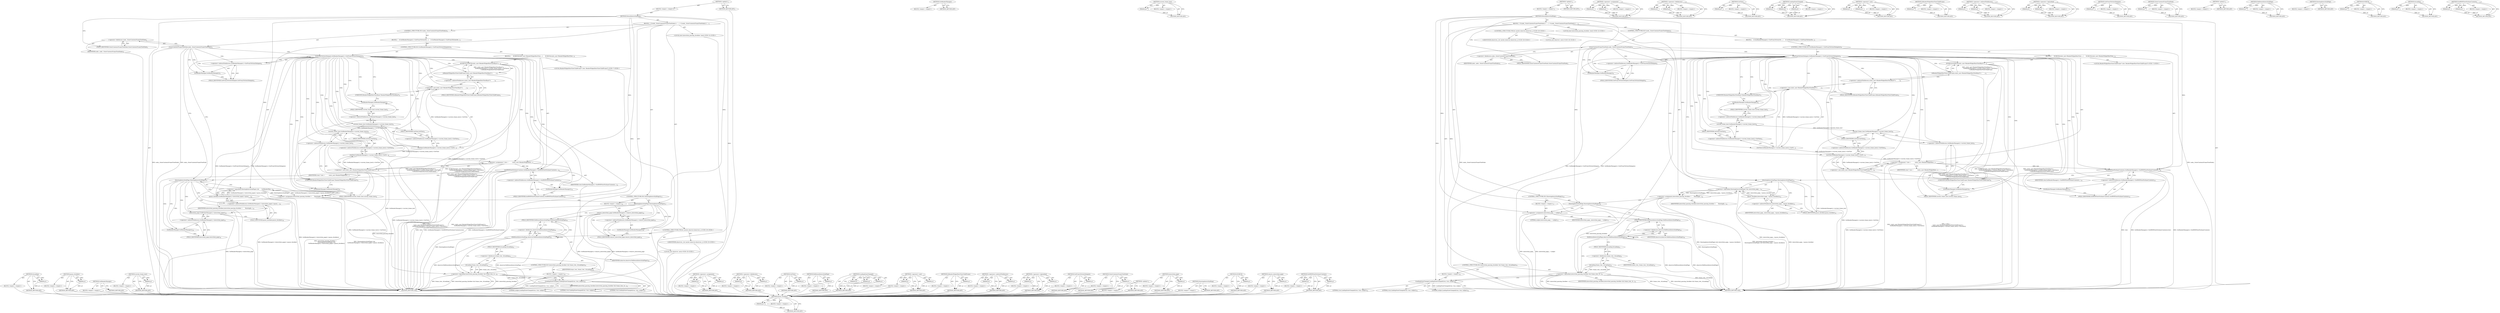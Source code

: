 digraph "SetRWHViewForInnerContents" {
vulnerable_189 [label=<(METHOD,IsLoading)>];
vulnerable_190 [label=<(PARAM,p1)>];
vulnerable_191 [label=<(BLOCK,&lt;empty&gt;,&lt;empty&gt;)>];
vulnerable_192 [label=<(METHOD_RETURN,ANY)>];
vulnerable_173 [label=<(METHOD,pause_throbber)>];
vulnerable_174 [label=<(PARAM,p1)>];
vulnerable_175 [label=<(BLOCK,&lt;empty&gt;,&lt;empty&gt;)>];
vulnerable_176 [label=<(METHOD_RETURN,ANY)>];
vulnerable_131 [label=<(METHOD,GetRenderManager)>];
vulnerable_132 [label=<(BLOCK,&lt;empty&gt;,&lt;empty&gt;)>];
vulnerable_133 [label=<(METHOD_RETURN,ANY)>];
vulnerable_151 [label=<(METHOD,current_frame_host)>];
vulnerable_152 [label=<(PARAM,p1)>];
vulnerable_153 [label=<(BLOCK,&lt;empty&gt;,&lt;empty&gt;)>];
vulnerable_154 [label=<(METHOD_RETURN,ANY)>];
vulnerable_6 [label=<(METHOD,&lt;global&gt;)<SUB>1</SUB>>];
vulnerable_7 [label=<(BLOCK,&lt;empty&gt;,&lt;empty&gt;)<SUB>1</SUB>>];
vulnerable_8 [label=<(METHOD,DetachInterstitialPage)<SUB>1</SUB>>];
vulnerable_9 [label=<(BLOCK,{
  if (node_.OuterContentsFrameTreeNode()) {
 ...,{
  if (node_.OuterContentsFrameTreeNode()) {
 ...)<SUB>1</SUB>>];
vulnerable_10 [label=<(CONTROL_STRUCTURE,IF,if (node_.OuterContentsFrameTreeNode()))<SUB>2</SUB>>];
vulnerable_11 [label=<(OuterContentsFrameTreeNode,node_.OuterContentsFrameTreeNode())<SUB>2</SUB>>];
vulnerable_12 [label=<(&lt;operator&gt;.fieldAccess,node_.OuterContentsFrameTreeNode)<SUB>2</SUB>>];
vulnerable_13 [label=<(IDENTIFIER,node_,node_.OuterContentsFrameTreeNode())<SUB>2</SUB>>];
vulnerable_14 [label=<(FIELD_IDENTIFIER,OuterContentsFrameTreeNode,OuterContentsFrameTreeNode)<SUB>2</SUB>>];
vulnerable_15 [label=<(BLOCK,{
    if (GetRenderManager()-&gt;GetProxyToOuterDe...,{
    if (GetRenderManager()-&gt;GetProxyToOuterDe...)<SUB>2</SUB>>];
vulnerable_16 [label=<(CONTROL_STRUCTURE,IF,if (GetRenderManager()-&gt;GetProxyToOuterDelegate()))<SUB>3</SUB>>];
vulnerable_17 [label=<(GetProxyToOuterDelegate,GetRenderManager()-&gt;GetProxyToOuterDelegate())<SUB>3</SUB>>];
vulnerable_18 [label=<(&lt;operator&gt;.indirectFieldAccess,GetRenderManager()-&gt;GetProxyToOuterDelegate)<SUB>3</SUB>>];
vulnerable_19 [label=<(GetRenderManager,GetRenderManager())<SUB>3</SUB>>];
vulnerable_20 [label=<(FIELD_IDENTIFIER,GetProxyToOuterDelegate,GetProxyToOuterDelegate)<SUB>3</SUB>>];
vulnerable_21 [label=<(BLOCK,{
      DCHECK(static_cast&lt;RenderWidgetHostView...,{
      DCHECK(static_cast&lt;RenderWidgetHostView...)<SUB>3</SUB>>];
vulnerable_22 [label=<(DCHECK,DCHECK(static_cast&lt;RenderWidgetHostViewBase*&gt;(
...)<SUB>4</SUB>>];
vulnerable_23 [label=<(IsRenderWidgetHostViewChildFrame,static_cast&lt;RenderWidgetHostViewBase*&gt;(
       ...)<SUB>4</SUB>>];
vulnerable_24 [label=<(&lt;operator&gt;.indirectFieldAccess,static_cast&lt;RenderWidgetHostViewBase*&gt;(
       ...)<SUB>4</SUB>>];
vulnerable_25 [label=<(&lt;operator&gt;.cast,static_cast&lt;RenderWidgetHostViewBase*&gt;(
       ...)<SUB>4</SUB>>];
vulnerable_26 [label=<(UNKNOWN,RenderWidgetHostViewBase*,RenderWidgetHostViewBase*)<SUB>4</SUB>>];
vulnerable_27 [label=<(GetView,GetRenderManager()-&gt;current_frame_host()-&gt;GetVi...)<SUB>5</SUB>>];
vulnerable_28 [label=<(&lt;operator&gt;.indirectFieldAccess,GetRenderManager()-&gt;current_frame_host()-&gt;GetView)<SUB>5</SUB>>];
vulnerable_29 [label=<(current_frame_host,GetRenderManager()-&gt;current_frame_host())<SUB>5</SUB>>];
vulnerable_30 [label=<(&lt;operator&gt;.indirectFieldAccess,GetRenderManager()-&gt;current_frame_host)<SUB>5</SUB>>];
vulnerable_31 [label=<(GetRenderManager,GetRenderManager())<SUB>5</SUB>>];
vulnerable_32 [label=<(FIELD_IDENTIFIER,current_frame_host,current_frame_host)<SUB>5</SUB>>];
vulnerable_33 [label=<(FIELD_IDENTIFIER,GetView,GetView)<SUB>5</SUB>>];
vulnerable_34 [label=<(FIELD_IDENTIFIER,IsRenderWidgetHostViewChildFrame,IsRenderWidgetHostViewChildFrame)<SUB>4</SUB>>];
vulnerable_35 [label="<(LOCAL,RenderWidgetHostViewChildFrame* view: RenderWidgetHostViewChildFrame*)<SUB>7</SUB>>"];
vulnerable_36 [label=<(&lt;operator&gt;.assignment,* view =
          static_cast&lt;RenderWidgetHost...)<SUB>7</SUB>>];
vulnerable_37 [label=<(IDENTIFIER,view,* view =
          static_cast&lt;RenderWidgetHost...)<SUB>7</SUB>>];
vulnerable_38 [label=<(&lt;operator&gt;.cast,static_cast&lt;RenderWidgetHostViewChildFrame*&gt;(
 ...)<SUB>8</SUB>>];
vulnerable_39 [label=<(UNKNOWN,RenderWidgetHostViewChildFrame*,RenderWidgetHostViewChildFrame*)<SUB>8</SUB>>];
vulnerable_40 [label=<(GetView,GetRenderManager()-&gt;current_frame_host()-&gt;GetVi...)<SUB>9</SUB>>];
vulnerable_41 [label=<(&lt;operator&gt;.indirectFieldAccess,GetRenderManager()-&gt;current_frame_host()-&gt;GetView)<SUB>9</SUB>>];
vulnerable_42 [label=<(current_frame_host,GetRenderManager()-&gt;current_frame_host())<SUB>9</SUB>>];
vulnerable_43 [label=<(&lt;operator&gt;.indirectFieldAccess,GetRenderManager()-&gt;current_frame_host)<SUB>9</SUB>>];
vulnerable_44 [label=<(GetRenderManager,GetRenderManager())<SUB>9</SUB>>];
vulnerable_45 [label=<(FIELD_IDENTIFIER,current_frame_host,current_frame_host)<SUB>9</SUB>>];
vulnerable_46 [label=<(FIELD_IDENTIFIER,GetView,GetView)<SUB>9</SUB>>];
vulnerable_47 [label=<(SetRWHViewForInnerContents,GetRenderManager()-&gt;SetRWHViewForInnerContents(...)<SUB>10</SUB>>];
vulnerable_48 [label=<(&lt;operator&gt;.indirectFieldAccess,GetRenderManager()-&gt;SetRWHViewForInnerContents)<SUB>10</SUB>>];
vulnerable_49 [label=<(GetRenderManager,GetRenderManager())<SUB>10</SUB>>];
vulnerable_50 [label=<(FIELD_IDENTIFIER,SetRWHViewForInnerContents,SetRWHViewForInnerContents)<SUB>10</SUB>>];
vulnerable_51 [label=<(IDENTIFIER,view,GetRenderManager()-&gt;SetRWHViewForInnerContents(...)<SUB>10</SUB>>];
vulnerable_52 [label="<(LOCAL,bool interstitial_pausing_throbber: bool)<SUB>14</SUB>>"];
vulnerable_53 [label=<(&lt;operator&gt;.assignment,interstitial_pausing_throbber =
      ShowingIn...)<SUB>14</SUB>>];
vulnerable_54 [label=<(IDENTIFIER,interstitial_pausing_throbber,interstitial_pausing_throbber =
      ShowingIn...)<SUB>14</SUB>>];
vulnerable_55 [label=<(&lt;operator&gt;.logicalAnd,ShowingInterstitialPage() &amp;&amp;
      GetRenderMan...)<SUB>15</SUB>>];
vulnerable_56 [label=<(ShowingInterstitialPage,ShowingInterstitialPage())<SUB>15</SUB>>];
vulnerable_57 [label=<(pause_throbber,GetRenderManager()-&gt;interstitial_page()-&gt;pause_...)<SUB>16</SUB>>];
vulnerable_58 [label=<(&lt;operator&gt;.indirectFieldAccess,GetRenderManager()-&gt;interstitial_page()-&gt;pause_...)<SUB>16</SUB>>];
vulnerable_59 [label=<(interstitial_page,GetRenderManager()-&gt;interstitial_page())<SUB>16</SUB>>];
vulnerable_60 [label=<(&lt;operator&gt;.indirectFieldAccess,GetRenderManager()-&gt;interstitial_page)<SUB>16</SUB>>];
vulnerable_61 [label=<(GetRenderManager,GetRenderManager())<SUB>16</SUB>>];
vulnerable_62 [label=<(FIELD_IDENTIFIER,interstitial_page,interstitial_page)<SUB>16</SUB>>];
vulnerable_63 [label=<(FIELD_IDENTIFIER,pause_throbber,pause_throbber)<SUB>16</SUB>>];
vulnerable_64 [label=<(CONTROL_STRUCTURE,IF,if (ShowingInterstitialPage()))<SUB>17</SUB>>];
vulnerable_65 [label=<(ShowingInterstitialPage,ShowingInterstitialPage())<SUB>17</SUB>>];
vulnerable_66 [label=<(BLOCK,&lt;empty&gt;,&lt;empty&gt;)<SUB>18</SUB>>];
vulnerable_67 [label=<(remove_interstitial_page,GetRenderManager()-&gt;remove_interstitial_page())<SUB>18</SUB>>];
vulnerable_68 [label=<(&lt;operator&gt;.indirectFieldAccess,GetRenderManager()-&gt;remove_interstitial_page)<SUB>18</SUB>>];
vulnerable_69 [label=<(GetRenderManager,GetRenderManager())<SUB>18</SUB>>];
vulnerable_70 [label=<(FIELD_IDENTIFIER,remove_interstitial_page,remove_interstitial_page)<SUB>18</SUB>>];
vulnerable_71 [label="<(CONTROL_STRUCTURE,FOR,for (auto&amp; observer:observers_))<SUB>19</SUB>>"];
vulnerable_72 [label="<(IDENTIFIER,observers_,for (auto&amp; observer:observers_))<SUB>19</SUB>>"];
vulnerable_73 [label="<(LOCAL,auto observer: auto)<SUB>19</SUB>>"];
vulnerable_74 [label=<(DidDetachInterstitialPage,observer.DidDetachInterstitialPage())<SUB>20</SUB>>];
vulnerable_75 [label=<(&lt;operator&gt;.fieldAccess,observer.DidDetachInterstitialPage)<SUB>20</SUB>>];
vulnerable_76 [label=<(IDENTIFIER,observer,observer.DidDetachInterstitialPage())<SUB>20</SUB>>];
vulnerable_77 [label=<(FIELD_IDENTIFIER,DidDetachInterstitialPage,DidDetachInterstitialPage)<SUB>20</SUB>>];
vulnerable_78 [label=<(CONTROL_STRUCTURE,IF,if (interstitial_pausing_throbber &amp;&amp; frame_tree_.IsLoading()))<SUB>22</SUB>>];
vulnerable_79 [label=<(&lt;operator&gt;.logicalAnd,interstitial_pausing_throbber &amp;&amp; frame_tree_.Is...)<SUB>22</SUB>>];
vulnerable_80 [label=<(IDENTIFIER,interstitial_pausing_throbber,interstitial_pausing_throbber &amp;&amp; frame_tree_.Is...)<SUB>22</SUB>>];
vulnerable_81 [label=<(IsLoading,frame_tree_.IsLoading())<SUB>22</SUB>>];
vulnerable_82 [label=<(&lt;operator&gt;.fieldAccess,frame_tree_.IsLoading)<SUB>22</SUB>>];
vulnerable_83 [label=<(IDENTIFIER,frame_tree_,frame_tree_.IsLoading())<SUB>22</SUB>>];
vulnerable_84 [label=<(FIELD_IDENTIFIER,IsLoading,IsLoading)<SUB>22</SUB>>];
vulnerable_85 [label=<(BLOCK,&lt;empty&gt;,&lt;empty&gt;)<SUB>23</SUB>>];
vulnerable_86 [label=<(LoadingStateChanged,LoadingStateChanged(true, true, nullptr))<SUB>23</SUB>>];
vulnerable_87 [label=<(LITERAL,true,LoadingStateChanged(true, true, nullptr))<SUB>23</SUB>>];
vulnerable_88 [label=<(LITERAL,true,LoadingStateChanged(true, true, nullptr))<SUB>23</SUB>>];
vulnerable_89 [label=<(LITERAL,nullptr,LoadingStateChanged(true, true, nullptr))<SUB>23</SUB>>];
vulnerable_90 [label=<(METHOD_RETURN,void)<SUB>1</SUB>>];
vulnerable_92 [label=<(METHOD_RETURN,ANY)<SUB>1</SUB>>];
vulnerable_155 [label=<(METHOD,&lt;operator&gt;.assignment)>];
vulnerable_156 [label=<(PARAM,p1)>];
vulnerable_157 [label=<(PARAM,p2)>];
vulnerable_158 [label=<(BLOCK,&lt;empty&gt;,&lt;empty&gt;)>];
vulnerable_159 [label=<(METHOD_RETURN,ANY)>];
vulnerable_117 [label=<(METHOD,&lt;operator&gt;.fieldAccess)>];
vulnerable_118 [label=<(PARAM,p1)>];
vulnerable_119 [label=<(PARAM,p2)>];
vulnerable_120 [label=<(BLOCK,&lt;empty&gt;,&lt;empty&gt;)>];
vulnerable_121 [label=<(METHOD_RETURN,ANY)>];
vulnerable_147 [label=<(METHOD,GetView)>];
vulnerable_148 [label=<(PARAM,p1)>];
vulnerable_149 [label=<(BLOCK,&lt;empty&gt;,&lt;empty&gt;)>];
vulnerable_150 [label=<(METHOD_RETURN,ANY)>];
vulnerable_185 [label=<(METHOD,DidDetachInterstitialPage)>];
vulnerable_186 [label=<(PARAM,p1)>];
vulnerable_187 [label=<(BLOCK,&lt;empty&gt;,&lt;empty&gt;)>];
vulnerable_188 [label=<(METHOD_RETURN,ANY)>];
vulnerable_193 [label=<(METHOD,LoadingStateChanged)>];
vulnerable_194 [label=<(PARAM,p1)>];
vulnerable_195 [label=<(PARAM,p2)>];
vulnerable_196 [label=<(PARAM,p3)>];
vulnerable_197 [label=<(BLOCK,&lt;empty&gt;,&lt;empty&gt;)>];
vulnerable_198 [label=<(METHOD_RETURN,ANY)>];
vulnerable_142 [label=<(METHOD,&lt;operator&gt;.cast)>];
vulnerable_143 [label=<(PARAM,p1)>];
vulnerable_144 [label=<(PARAM,p2)>];
vulnerable_145 [label=<(BLOCK,&lt;empty&gt;,&lt;empty&gt;)>];
vulnerable_146 [label=<(METHOD_RETURN,ANY)>];
vulnerable_138 [label=<(METHOD,IsRenderWidgetHostViewChildFrame)>];
vulnerable_139 [label=<(PARAM,p1)>];
vulnerable_140 [label=<(BLOCK,&lt;empty&gt;,&lt;empty&gt;)>];
vulnerable_141 [label=<(METHOD_RETURN,ANY)>];
vulnerable_126 [label=<(METHOD,&lt;operator&gt;.indirectFieldAccess)>];
vulnerable_127 [label=<(PARAM,p1)>];
vulnerable_128 [label=<(PARAM,p2)>];
vulnerable_129 [label=<(BLOCK,&lt;empty&gt;,&lt;empty&gt;)>];
vulnerable_130 [label=<(METHOD_RETURN,ANY)>];
vulnerable_165 [label=<(METHOD,&lt;operator&gt;.logicalAnd)>];
vulnerable_166 [label=<(PARAM,p1)>];
vulnerable_167 [label=<(PARAM,p2)>];
vulnerable_168 [label=<(BLOCK,&lt;empty&gt;,&lt;empty&gt;)>];
vulnerable_169 [label=<(METHOD_RETURN,ANY)>];
vulnerable_122 [label=<(METHOD,GetProxyToOuterDelegate)>];
vulnerable_123 [label=<(PARAM,p1)>];
vulnerable_124 [label=<(BLOCK,&lt;empty&gt;,&lt;empty&gt;)>];
vulnerable_125 [label=<(METHOD_RETURN,ANY)>];
vulnerable_113 [label=<(METHOD,OuterContentsFrameTreeNode)>];
vulnerable_114 [label=<(PARAM,p1)>];
vulnerable_115 [label=<(BLOCK,&lt;empty&gt;,&lt;empty&gt;)>];
vulnerable_116 [label=<(METHOD_RETURN,ANY)>];
vulnerable_107 [label=<(METHOD,&lt;global&gt;)<SUB>1</SUB>>];
vulnerable_108 [label=<(BLOCK,&lt;empty&gt;,&lt;empty&gt;)>];
vulnerable_109 [label=<(METHOD_RETURN,ANY)>];
vulnerable_177 [label=<(METHOD,interstitial_page)>];
vulnerable_178 [label=<(PARAM,p1)>];
vulnerable_179 [label=<(BLOCK,&lt;empty&gt;,&lt;empty&gt;)>];
vulnerable_180 [label=<(METHOD_RETURN,ANY)>];
vulnerable_170 [label=<(METHOD,ShowingInterstitialPage)>];
vulnerable_171 [label=<(BLOCK,&lt;empty&gt;,&lt;empty&gt;)>];
vulnerable_172 [label=<(METHOD_RETURN,ANY)>];
vulnerable_134 [label=<(METHOD,DCHECK)>];
vulnerable_135 [label=<(PARAM,p1)>];
vulnerable_136 [label=<(BLOCK,&lt;empty&gt;,&lt;empty&gt;)>];
vulnerable_137 [label=<(METHOD_RETURN,ANY)>];
vulnerable_181 [label=<(METHOD,remove_interstitial_page)>];
vulnerable_182 [label=<(PARAM,p1)>];
vulnerable_183 [label=<(BLOCK,&lt;empty&gt;,&lt;empty&gt;)>];
vulnerable_184 [label=<(METHOD_RETURN,ANY)>];
vulnerable_160 [label=<(METHOD,SetRWHViewForInnerContents)>];
vulnerable_161 [label=<(PARAM,p1)>];
vulnerable_162 [label=<(PARAM,p2)>];
vulnerable_163 [label=<(BLOCK,&lt;empty&gt;,&lt;empty&gt;)>];
vulnerable_164 [label=<(METHOD_RETURN,ANY)>];
fixed_169 [label=<(METHOD,pause_throbber)>];
fixed_170 [label=<(PARAM,p1)>];
fixed_171 [label=<(BLOCK,&lt;empty&gt;,&lt;empty&gt;)>];
fixed_172 [label=<(METHOD_RETURN,ANY)>];
fixed_127 [label=<(METHOD,GetRenderManager)>];
fixed_128 [label=<(BLOCK,&lt;empty&gt;,&lt;empty&gt;)>];
fixed_129 [label=<(METHOD_RETURN,ANY)>];
fixed_147 [label=<(METHOD,current_frame_host)>];
fixed_148 [label=<(PARAM,p1)>];
fixed_149 [label=<(BLOCK,&lt;empty&gt;,&lt;empty&gt;)>];
fixed_150 [label=<(METHOD_RETURN,ANY)>];
fixed_6 [label=<(METHOD,&lt;global&gt;)<SUB>1</SUB>>];
fixed_7 [label=<(BLOCK,&lt;empty&gt;,&lt;empty&gt;)<SUB>1</SUB>>];
fixed_8 [label=<(METHOD,DetachInterstitialPage)<SUB>1</SUB>>];
fixed_9 [label=<(BLOCK,{
  if (node_.OuterContentsFrameTreeNode()) {
 ...,{
  if (node_.OuterContentsFrameTreeNode()) {
 ...)<SUB>1</SUB>>];
fixed_10 [label=<(CONTROL_STRUCTURE,IF,if (node_.OuterContentsFrameTreeNode()))<SUB>2</SUB>>];
fixed_11 [label=<(OuterContentsFrameTreeNode,node_.OuterContentsFrameTreeNode())<SUB>2</SUB>>];
fixed_12 [label=<(&lt;operator&gt;.fieldAccess,node_.OuterContentsFrameTreeNode)<SUB>2</SUB>>];
fixed_13 [label=<(IDENTIFIER,node_,node_.OuterContentsFrameTreeNode())<SUB>2</SUB>>];
fixed_14 [label=<(FIELD_IDENTIFIER,OuterContentsFrameTreeNode,OuterContentsFrameTreeNode)<SUB>2</SUB>>];
fixed_15 [label=<(BLOCK,{
    if (GetRenderManager()-&gt;GetProxyToOuterDe...,{
    if (GetRenderManager()-&gt;GetProxyToOuterDe...)<SUB>2</SUB>>];
fixed_16 [label=<(CONTROL_STRUCTURE,IF,if (GetRenderManager()-&gt;GetProxyToOuterDelegate()))<SUB>3</SUB>>];
fixed_17 [label=<(GetProxyToOuterDelegate,GetRenderManager()-&gt;GetProxyToOuterDelegate())<SUB>3</SUB>>];
fixed_18 [label=<(&lt;operator&gt;.indirectFieldAccess,GetRenderManager()-&gt;GetProxyToOuterDelegate)<SUB>3</SUB>>];
fixed_19 [label=<(GetRenderManager,GetRenderManager())<SUB>3</SUB>>];
fixed_20 [label=<(FIELD_IDENTIFIER,GetProxyToOuterDelegate,GetProxyToOuterDelegate)<SUB>3</SUB>>];
fixed_21 [label=<(BLOCK,{
      DCHECK(static_cast&lt;RenderWidgetHostView...,{
      DCHECK(static_cast&lt;RenderWidgetHostView...)<SUB>3</SUB>>];
fixed_22 [label=<(DCHECK,DCHECK(static_cast&lt;RenderWidgetHostViewBase*&gt;(
...)<SUB>4</SUB>>];
fixed_23 [label=<(IsRenderWidgetHostViewChildFrame,static_cast&lt;RenderWidgetHostViewBase*&gt;(
       ...)<SUB>4</SUB>>];
fixed_24 [label=<(&lt;operator&gt;.indirectFieldAccess,static_cast&lt;RenderWidgetHostViewBase*&gt;(
       ...)<SUB>4</SUB>>];
fixed_25 [label=<(&lt;operator&gt;.cast,static_cast&lt;RenderWidgetHostViewBase*&gt;(
       ...)<SUB>4</SUB>>];
fixed_26 [label=<(UNKNOWN,RenderWidgetHostViewBase*,RenderWidgetHostViewBase*)<SUB>4</SUB>>];
fixed_27 [label=<(GetView,GetRenderManager()-&gt;current_frame_host()-&gt;GetVi...)<SUB>5</SUB>>];
fixed_28 [label=<(&lt;operator&gt;.indirectFieldAccess,GetRenderManager()-&gt;current_frame_host()-&gt;GetView)<SUB>5</SUB>>];
fixed_29 [label=<(current_frame_host,GetRenderManager()-&gt;current_frame_host())<SUB>5</SUB>>];
fixed_30 [label=<(&lt;operator&gt;.indirectFieldAccess,GetRenderManager()-&gt;current_frame_host)<SUB>5</SUB>>];
fixed_31 [label=<(GetRenderManager,GetRenderManager())<SUB>5</SUB>>];
fixed_32 [label=<(FIELD_IDENTIFIER,current_frame_host,current_frame_host)<SUB>5</SUB>>];
fixed_33 [label=<(FIELD_IDENTIFIER,GetView,GetView)<SUB>5</SUB>>];
fixed_34 [label=<(FIELD_IDENTIFIER,IsRenderWidgetHostViewChildFrame,IsRenderWidgetHostViewChildFrame)<SUB>4</SUB>>];
fixed_35 [label="<(LOCAL,RenderWidgetHostViewChildFrame* view: RenderWidgetHostViewChildFrame*)<SUB>7</SUB>>"];
fixed_36 [label=<(&lt;operator&gt;.assignment,* view =
          static_cast&lt;RenderWidgetHost...)<SUB>7</SUB>>];
fixed_37 [label=<(IDENTIFIER,view,* view =
          static_cast&lt;RenderWidgetHost...)<SUB>7</SUB>>];
fixed_38 [label=<(&lt;operator&gt;.cast,static_cast&lt;RenderWidgetHostViewChildFrame*&gt;(
 ...)<SUB>8</SUB>>];
fixed_39 [label=<(UNKNOWN,RenderWidgetHostViewChildFrame*,RenderWidgetHostViewChildFrame*)<SUB>8</SUB>>];
fixed_40 [label=<(GetView,GetRenderManager()-&gt;current_frame_host()-&gt;GetVi...)<SUB>9</SUB>>];
fixed_41 [label=<(&lt;operator&gt;.indirectFieldAccess,GetRenderManager()-&gt;current_frame_host()-&gt;GetView)<SUB>9</SUB>>];
fixed_42 [label=<(current_frame_host,GetRenderManager()-&gt;current_frame_host())<SUB>9</SUB>>];
fixed_43 [label=<(&lt;operator&gt;.indirectFieldAccess,GetRenderManager()-&gt;current_frame_host)<SUB>9</SUB>>];
fixed_44 [label=<(GetRenderManager,GetRenderManager())<SUB>9</SUB>>];
fixed_45 [label=<(FIELD_IDENTIFIER,current_frame_host,current_frame_host)<SUB>9</SUB>>];
fixed_46 [label=<(FIELD_IDENTIFIER,GetView,GetView)<SUB>9</SUB>>];
fixed_47 [label=<(SetRWHViewForInnerContents,GetRenderManager()-&gt;SetRWHViewForInnerContents(...)<SUB>10</SUB>>];
fixed_48 [label=<(&lt;operator&gt;.indirectFieldAccess,GetRenderManager()-&gt;SetRWHViewForInnerContents)<SUB>10</SUB>>];
fixed_49 [label=<(GetRenderManager,GetRenderManager())<SUB>10</SUB>>];
fixed_50 [label=<(FIELD_IDENTIFIER,SetRWHViewForInnerContents,SetRWHViewForInnerContents)<SUB>10</SUB>>];
fixed_51 [label=<(IDENTIFIER,view,GetRenderManager()-&gt;SetRWHViewForInnerContents(...)<SUB>10</SUB>>];
fixed_52 [label="<(LOCAL,bool interstitial_pausing_throbber: bool)<SUB>14</SUB>>"];
fixed_53 [label=<(&lt;operator&gt;.assignment,interstitial_pausing_throbber =
      ShowingIn...)<SUB>14</SUB>>];
fixed_54 [label=<(IDENTIFIER,interstitial_pausing_throbber,interstitial_pausing_throbber =
      ShowingIn...)<SUB>14</SUB>>];
fixed_55 [label=<(&lt;operator&gt;.logicalAnd,ShowingInterstitialPage() &amp;&amp; interstitial_page_...)<SUB>15</SUB>>];
fixed_56 [label=<(ShowingInterstitialPage,ShowingInterstitialPage())<SUB>15</SUB>>];
fixed_57 [label=<(pause_throbber,interstitial_page_-&gt;pause_throbber())<SUB>15</SUB>>];
fixed_58 [label=<(&lt;operator&gt;.indirectFieldAccess,interstitial_page_-&gt;pause_throbber)<SUB>15</SUB>>];
fixed_59 [label=<(IDENTIFIER,interstitial_page_,interstitial_page_-&gt;pause_throbber())<SUB>15</SUB>>];
fixed_60 [label=<(FIELD_IDENTIFIER,pause_throbber,pause_throbber)<SUB>15</SUB>>];
fixed_61 [label=<(CONTROL_STRUCTURE,IF,if (ShowingInterstitialPage()))<SUB>16</SUB>>];
fixed_62 [label=<(ShowingInterstitialPage,ShowingInterstitialPage())<SUB>16</SUB>>];
fixed_63 [label=<(BLOCK,&lt;empty&gt;,&lt;empty&gt;)<SUB>17</SUB>>];
fixed_64 [label=<(&lt;operator&gt;.assignment,interstitial_page_ = nullptr)<SUB>17</SUB>>];
fixed_65 [label=<(IDENTIFIER,interstitial_page_,interstitial_page_ = nullptr)<SUB>17</SUB>>];
fixed_66 [label=<(LITERAL,nullptr,interstitial_page_ = nullptr)<SUB>17</SUB>>];
fixed_67 [label="<(CONTROL_STRUCTURE,FOR,for (auto&amp; observer:observers_))<SUB>18</SUB>>"];
fixed_68 [label="<(IDENTIFIER,observers_,for (auto&amp; observer:observers_))<SUB>18</SUB>>"];
fixed_69 [label="<(LOCAL,auto observer: auto)<SUB>18</SUB>>"];
fixed_70 [label=<(DidDetachInterstitialPage,observer.DidDetachInterstitialPage())<SUB>19</SUB>>];
fixed_71 [label=<(&lt;operator&gt;.fieldAccess,observer.DidDetachInterstitialPage)<SUB>19</SUB>>];
fixed_72 [label=<(IDENTIFIER,observer,observer.DidDetachInterstitialPage())<SUB>19</SUB>>];
fixed_73 [label=<(FIELD_IDENTIFIER,DidDetachInterstitialPage,DidDetachInterstitialPage)<SUB>19</SUB>>];
fixed_74 [label=<(CONTROL_STRUCTURE,IF,if (interstitial_pausing_throbber &amp;&amp; frame_tree_.IsLoading()))<SUB>21</SUB>>];
fixed_75 [label=<(&lt;operator&gt;.logicalAnd,interstitial_pausing_throbber &amp;&amp; frame_tree_.Is...)<SUB>21</SUB>>];
fixed_76 [label=<(IDENTIFIER,interstitial_pausing_throbber,interstitial_pausing_throbber &amp;&amp; frame_tree_.Is...)<SUB>21</SUB>>];
fixed_77 [label=<(IsLoading,frame_tree_.IsLoading())<SUB>21</SUB>>];
fixed_78 [label=<(&lt;operator&gt;.fieldAccess,frame_tree_.IsLoading)<SUB>21</SUB>>];
fixed_79 [label=<(IDENTIFIER,frame_tree_,frame_tree_.IsLoading())<SUB>21</SUB>>];
fixed_80 [label=<(FIELD_IDENTIFIER,IsLoading,IsLoading)<SUB>21</SUB>>];
fixed_81 [label=<(BLOCK,&lt;empty&gt;,&lt;empty&gt;)<SUB>22</SUB>>];
fixed_82 [label=<(LoadingStateChanged,LoadingStateChanged(true, true, nullptr))<SUB>22</SUB>>];
fixed_83 [label=<(LITERAL,true,LoadingStateChanged(true, true, nullptr))<SUB>22</SUB>>];
fixed_84 [label=<(LITERAL,true,LoadingStateChanged(true, true, nullptr))<SUB>22</SUB>>];
fixed_85 [label=<(LITERAL,nullptr,LoadingStateChanged(true, true, nullptr))<SUB>22</SUB>>];
fixed_86 [label=<(METHOD_RETURN,void)<SUB>1</SUB>>];
fixed_88 [label=<(METHOD_RETURN,ANY)<SUB>1</SUB>>];
fixed_151 [label=<(METHOD,&lt;operator&gt;.assignment)>];
fixed_152 [label=<(PARAM,p1)>];
fixed_153 [label=<(PARAM,p2)>];
fixed_154 [label=<(BLOCK,&lt;empty&gt;,&lt;empty&gt;)>];
fixed_155 [label=<(METHOD_RETURN,ANY)>];
fixed_113 [label=<(METHOD,&lt;operator&gt;.fieldAccess)>];
fixed_114 [label=<(PARAM,p1)>];
fixed_115 [label=<(PARAM,p2)>];
fixed_116 [label=<(BLOCK,&lt;empty&gt;,&lt;empty&gt;)>];
fixed_117 [label=<(METHOD_RETURN,ANY)>];
fixed_143 [label=<(METHOD,GetView)>];
fixed_144 [label=<(PARAM,p1)>];
fixed_145 [label=<(BLOCK,&lt;empty&gt;,&lt;empty&gt;)>];
fixed_146 [label=<(METHOD_RETURN,ANY)>];
fixed_181 [label=<(METHOD,LoadingStateChanged)>];
fixed_182 [label=<(PARAM,p1)>];
fixed_183 [label=<(PARAM,p2)>];
fixed_184 [label=<(PARAM,p3)>];
fixed_185 [label=<(BLOCK,&lt;empty&gt;,&lt;empty&gt;)>];
fixed_186 [label=<(METHOD_RETURN,ANY)>];
fixed_138 [label=<(METHOD,&lt;operator&gt;.cast)>];
fixed_139 [label=<(PARAM,p1)>];
fixed_140 [label=<(PARAM,p2)>];
fixed_141 [label=<(BLOCK,&lt;empty&gt;,&lt;empty&gt;)>];
fixed_142 [label=<(METHOD_RETURN,ANY)>];
fixed_134 [label=<(METHOD,IsRenderWidgetHostViewChildFrame)>];
fixed_135 [label=<(PARAM,p1)>];
fixed_136 [label=<(BLOCK,&lt;empty&gt;,&lt;empty&gt;)>];
fixed_137 [label=<(METHOD_RETURN,ANY)>];
fixed_122 [label=<(METHOD,&lt;operator&gt;.indirectFieldAccess)>];
fixed_123 [label=<(PARAM,p1)>];
fixed_124 [label=<(PARAM,p2)>];
fixed_125 [label=<(BLOCK,&lt;empty&gt;,&lt;empty&gt;)>];
fixed_126 [label=<(METHOD_RETURN,ANY)>];
fixed_161 [label=<(METHOD,&lt;operator&gt;.logicalAnd)>];
fixed_162 [label=<(PARAM,p1)>];
fixed_163 [label=<(PARAM,p2)>];
fixed_164 [label=<(BLOCK,&lt;empty&gt;,&lt;empty&gt;)>];
fixed_165 [label=<(METHOD_RETURN,ANY)>];
fixed_118 [label=<(METHOD,GetProxyToOuterDelegate)>];
fixed_119 [label=<(PARAM,p1)>];
fixed_120 [label=<(BLOCK,&lt;empty&gt;,&lt;empty&gt;)>];
fixed_121 [label=<(METHOD_RETURN,ANY)>];
fixed_109 [label=<(METHOD,OuterContentsFrameTreeNode)>];
fixed_110 [label=<(PARAM,p1)>];
fixed_111 [label=<(BLOCK,&lt;empty&gt;,&lt;empty&gt;)>];
fixed_112 [label=<(METHOD_RETURN,ANY)>];
fixed_103 [label=<(METHOD,&lt;global&gt;)<SUB>1</SUB>>];
fixed_104 [label=<(BLOCK,&lt;empty&gt;,&lt;empty&gt;)>];
fixed_105 [label=<(METHOD_RETURN,ANY)>];
fixed_173 [label=<(METHOD,DidDetachInterstitialPage)>];
fixed_174 [label=<(PARAM,p1)>];
fixed_175 [label=<(BLOCK,&lt;empty&gt;,&lt;empty&gt;)>];
fixed_176 [label=<(METHOD_RETURN,ANY)>];
fixed_166 [label=<(METHOD,ShowingInterstitialPage)>];
fixed_167 [label=<(BLOCK,&lt;empty&gt;,&lt;empty&gt;)>];
fixed_168 [label=<(METHOD_RETURN,ANY)>];
fixed_130 [label=<(METHOD,DCHECK)>];
fixed_131 [label=<(PARAM,p1)>];
fixed_132 [label=<(BLOCK,&lt;empty&gt;,&lt;empty&gt;)>];
fixed_133 [label=<(METHOD_RETURN,ANY)>];
fixed_177 [label=<(METHOD,IsLoading)>];
fixed_178 [label=<(PARAM,p1)>];
fixed_179 [label=<(BLOCK,&lt;empty&gt;,&lt;empty&gt;)>];
fixed_180 [label=<(METHOD_RETURN,ANY)>];
fixed_156 [label=<(METHOD,SetRWHViewForInnerContents)>];
fixed_157 [label=<(PARAM,p1)>];
fixed_158 [label=<(PARAM,p2)>];
fixed_159 [label=<(BLOCK,&lt;empty&gt;,&lt;empty&gt;)>];
fixed_160 [label=<(METHOD_RETURN,ANY)>];
vulnerable_189 -> vulnerable_190  [key=0, label="AST: "];
vulnerable_189 -> vulnerable_190  [key=1, label="DDG: "];
vulnerable_189 -> vulnerable_191  [key=0, label="AST: "];
vulnerable_189 -> vulnerable_192  [key=0, label="AST: "];
vulnerable_189 -> vulnerable_192  [key=1, label="CFG: "];
vulnerable_190 -> vulnerable_192  [key=0, label="DDG: p1"];
vulnerable_191 -> fixed_169  [key=0];
vulnerable_192 -> fixed_169  [key=0];
vulnerable_173 -> vulnerable_174  [key=0, label="AST: "];
vulnerable_173 -> vulnerable_174  [key=1, label="DDG: "];
vulnerable_173 -> vulnerable_175  [key=0, label="AST: "];
vulnerable_173 -> vulnerable_176  [key=0, label="AST: "];
vulnerable_173 -> vulnerable_176  [key=1, label="CFG: "];
vulnerable_174 -> vulnerable_176  [key=0, label="DDG: p1"];
vulnerable_175 -> fixed_169  [key=0];
vulnerable_176 -> fixed_169  [key=0];
vulnerable_131 -> vulnerable_132  [key=0, label="AST: "];
vulnerable_131 -> vulnerable_133  [key=0, label="AST: "];
vulnerable_131 -> vulnerable_133  [key=1, label="CFG: "];
vulnerable_132 -> fixed_169  [key=0];
vulnerable_133 -> fixed_169  [key=0];
vulnerable_151 -> vulnerable_152  [key=0, label="AST: "];
vulnerable_151 -> vulnerable_152  [key=1, label="DDG: "];
vulnerable_151 -> vulnerable_153  [key=0, label="AST: "];
vulnerable_151 -> vulnerable_154  [key=0, label="AST: "];
vulnerable_151 -> vulnerable_154  [key=1, label="CFG: "];
vulnerable_152 -> vulnerable_154  [key=0, label="DDG: p1"];
vulnerable_153 -> fixed_169  [key=0];
vulnerable_154 -> fixed_169  [key=0];
vulnerable_6 -> vulnerable_7  [key=0, label="AST: "];
vulnerable_6 -> vulnerable_92  [key=0, label="AST: "];
vulnerable_6 -> vulnerable_92  [key=1, label="CFG: "];
vulnerable_7 -> vulnerable_8  [key=0, label="AST: "];
vulnerable_8 -> vulnerable_9  [key=0, label="AST: "];
vulnerable_8 -> vulnerable_90  [key=0, label="AST: "];
vulnerable_8 -> vulnerable_14  [key=0, label="CFG: "];
vulnerable_8 -> vulnerable_65  [key=0, label="DDG: "];
vulnerable_8 -> vulnerable_55  [key=0, label="DDG: "];
vulnerable_8 -> vulnerable_79  [key=0, label="DDG: "];
vulnerable_8 -> vulnerable_86  [key=0, label="DDG: "];
vulnerable_8 -> vulnerable_47  [key=0, label="DDG: "];
vulnerable_9 -> vulnerable_10  [key=0, label="AST: "];
vulnerable_9 -> vulnerable_52  [key=0, label="AST: "];
vulnerable_9 -> vulnerable_53  [key=0, label="AST: "];
vulnerable_9 -> vulnerable_64  [key=0, label="AST: "];
vulnerable_9 -> vulnerable_71  [key=0, label="AST: "];
vulnerable_9 -> vulnerable_78  [key=0, label="AST: "];
vulnerable_10 -> vulnerable_11  [key=0, label="AST: "];
vulnerable_10 -> vulnerable_15  [key=0, label="AST: "];
vulnerable_11 -> vulnerable_12  [key=0, label="AST: "];
vulnerable_11 -> vulnerable_19  [key=0, label="CFG: "];
vulnerable_11 -> vulnerable_19  [key=1, label="CDG: "];
vulnerable_11 -> vulnerable_56  [key=0, label="CFG: "];
vulnerable_11 -> vulnerable_90  [key=0, label="DDG: node_.OuterContentsFrameTreeNode"];
vulnerable_11 -> vulnerable_90  [key=1, label="DDG: node_.OuterContentsFrameTreeNode()"];
vulnerable_11 -> vulnerable_17  [key=0, label="CDG: "];
vulnerable_11 -> vulnerable_20  [key=0, label="CDG: "];
vulnerable_11 -> vulnerable_18  [key=0, label="CDG: "];
vulnerable_12 -> vulnerable_13  [key=0, label="AST: "];
vulnerable_12 -> vulnerable_14  [key=0, label="AST: "];
vulnerable_12 -> vulnerable_11  [key=0, label="CFG: "];
vulnerable_13 -> fixed_169  [key=0];
vulnerable_14 -> vulnerable_12  [key=0, label="CFG: "];
vulnerable_15 -> vulnerable_16  [key=0, label="AST: "];
vulnerable_16 -> vulnerable_17  [key=0, label="AST: "];
vulnerable_16 -> vulnerable_21  [key=0, label="AST: "];
vulnerable_17 -> vulnerable_18  [key=0, label="AST: "];
vulnerable_17 -> vulnerable_26  [key=0, label="CFG: "];
vulnerable_17 -> vulnerable_26  [key=1, label="CDG: "];
vulnerable_17 -> vulnerable_56  [key=0, label="CFG: "];
vulnerable_17 -> vulnerable_90  [key=0, label="DDG: GetRenderManager()-&gt;GetProxyToOuterDelegate"];
vulnerable_17 -> vulnerable_90  [key=1, label="DDG: GetRenderManager()-&gt;GetProxyToOuterDelegate()"];
vulnerable_17 -> vulnerable_47  [key=0, label="CDG: "];
vulnerable_17 -> vulnerable_30  [key=0, label="CDG: "];
vulnerable_17 -> vulnerable_34  [key=0, label="CDG: "];
vulnerable_17 -> vulnerable_48  [key=0, label="CDG: "];
vulnerable_17 -> vulnerable_32  [key=0, label="CDG: "];
vulnerable_17 -> vulnerable_49  [key=0, label="CDG: "];
vulnerable_17 -> vulnerable_42  [key=0, label="CDG: "];
vulnerable_17 -> vulnerable_28  [key=0, label="CDG: "];
vulnerable_17 -> vulnerable_46  [key=0, label="CDG: "];
vulnerable_17 -> vulnerable_38  [key=0, label="CDG: "];
vulnerable_17 -> vulnerable_25  [key=0, label="CDG: "];
vulnerable_17 -> vulnerable_22  [key=0, label="CDG: "];
vulnerable_17 -> vulnerable_45  [key=0, label="CDG: "];
vulnerable_17 -> vulnerable_27  [key=0, label="CDG: "];
vulnerable_17 -> vulnerable_40  [key=0, label="CDG: "];
vulnerable_17 -> vulnerable_29  [key=0, label="CDG: "];
vulnerable_17 -> vulnerable_50  [key=0, label="CDG: "];
vulnerable_17 -> vulnerable_44  [key=0, label="CDG: "];
vulnerable_17 -> vulnerable_43  [key=0, label="CDG: "];
vulnerable_17 -> vulnerable_24  [key=0, label="CDG: "];
vulnerable_17 -> vulnerable_33  [key=0, label="CDG: "];
vulnerable_17 -> vulnerable_23  [key=0, label="CDG: "];
vulnerable_17 -> vulnerable_36  [key=0, label="CDG: "];
vulnerable_17 -> vulnerable_41  [key=0, label="CDG: "];
vulnerable_17 -> vulnerable_39  [key=0, label="CDG: "];
vulnerable_17 -> vulnerable_31  [key=0, label="CDG: "];
vulnerable_18 -> vulnerable_19  [key=0, label="AST: "];
vulnerable_18 -> vulnerable_20  [key=0, label="AST: "];
vulnerable_18 -> vulnerable_17  [key=0, label="CFG: "];
vulnerable_19 -> vulnerable_20  [key=0, label="CFG: "];
vulnerable_20 -> vulnerable_18  [key=0, label="CFG: "];
vulnerable_21 -> vulnerable_22  [key=0, label="AST: "];
vulnerable_21 -> vulnerable_35  [key=0, label="AST: "];
vulnerable_21 -> vulnerable_36  [key=0, label="AST: "];
vulnerable_21 -> vulnerable_47  [key=0, label="AST: "];
vulnerable_22 -> vulnerable_23  [key=0, label="AST: "];
vulnerable_22 -> vulnerable_39  [key=0, label="CFG: "];
vulnerable_22 -> vulnerable_90  [key=0, label="DDG: static_cast&lt;RenderWidgetHostViewBase*&gt;(
                 GetRenderManager()-&gt;current_frame_host()-&gt;GetView())
                 -&gt;IsRenderWidgetHostViewChildFrame()"];
vulnerable_22 -> vulnerable_90  [key=1, label="DDG: DCHECK(static_cast&lt;RenderWidgetHostViewBase*&gt;(
                 GetRenderManager()-&gt;current_frame_host()-&gt;GetView())
                 -&gt;IsRenderWidgetHostViewChildFrame())"];
vulnerable_23 -> vulnerable_24  [key=0, label="AST: "];
vulnerable_23 -> vulnerable_22  [key=0, label="CFG: "];
vulnerable_23 -> vulnerable_22  [key=1, label="DDG: static_cast&lt;RenderWidgetHostViewBase*&gt;(
                 GetRenderManager()-&gt;current_frame_host()-&gt;GetView())
                 -&gt;IsRenderWidgetHostViewChildFrame"];
vulnerable_23 -> vulnerable_90  [key=0, label="DDG: static_cast&lt;RenderWidgetHostViewBase*&gt;(
                 GetRenderManager()-&gt;current_frame_host()-&gt;GetView())
                 -&gt;IsRenderWidgetHostViewChildFrame"];
vulnerable_24 -> vulnerable_25  [key=0, label="AST: "];
vulnerable_24 -> vulnerable_34  [key=0, label="AST: "];
vulnerable_24 -> vulnerable_23  [key=0, label="CFG: "];
vulnerable_25 -> vulnerable_26  [key=0, label="AST: "];
vulnerable_25 -> vulnerable_27  [key=0, label="AST: "];
vulnerable_25 -> vulnerable_34  [key=0, label="CFG: "];
vulnerable_26 -> vulnerable_31  [key=0, label="CFG: "];
vulnerable_27 -> vulnerable_28  [key=0, label="AST: "];
vulnerable_27 -> vulnerable_25  [key=0, label="CFG: "];
vulnerable_27 -> vulnerable_25  [key=1, label="DDG: GetRenderManager()-&gt;current_frame_host()-&gt;GetView"];
vulnerable_27 -> vulnerable_40  [key=0, label="DDG: GetRenderManager()-&gt;current_frame_host()-&gt;GetView"];
vulnerable_28 -> vulnerable_29  [key=0, label="AST: "];
vulnerable_28 -> vulnerable_33  [key=0, label="AST: "];
vulnerable_28 -> vulnerable_27  [key=0, label="CFG: "];
vulnerable_29 -> vulnerable_30  [key=0, label="AST: "];
vulnerable_29 -> vulnerable_33  [key=0, label="CFG: "];
vulnerable_29 -> vulnerable_42  [key=0, label="DDG: GetRenderManager()-&gt;current_frame_host"];
vulnerable_30 -> vulnerable_31  [key=0, label="AST: "];
vulnerable_30 -> vulnerable_32  [key=0, label="AST: "];
vulnerable_30 -> vulnerable_29  [key=0, label="CFG: "];
vulnerable_31 -> vulnerable_32  [key=0, label="CFG: "];
vulnerable_32 -> vulnerable_30  [key=0, label="CFG: "];
vulnerable_33 -> vulnerable_28  [key=0, label="CFG: "];
vulnerable_34 -> vulnerable_24  [key=0, label="CFG: "];
vulnerable_35 -> fixed_169  [key=0];
vulnerable_36 -> vulnerable_37  [key=0, label="AST: "];
vulnerable_36 -> vulnerable_38  [key=0, label="AST: "];
vulnerable_36 -> vulnerable_49  [key=0, label="CFG: "];
vulnerable_36 -> vulnerable_90  [key=0, label="DDG: static_cast&lt;RenderWidgetHostViewChildFrame*&gt;(
              GetRenderManager()-&gt;current_frame_host()-&gt;GetView())"];
vulnerable_36 -> vulnerable_90  [key=1, label="DDG: * view =
          static_cast&lt;RenderWidgetHostViewChildFrame*&gt;(
              GetRenderManager()-&gt;current_frame_host()-&gt;GetView())"];
vulnerable_36 -> vulnerable_47  [key=0, label="DDG: view"];
vulnerable_37 -> fixed_169  [key=0];
vulnerable_38 -> vulnerable_39  [key=0, label="AST: "];
vulnerable_38 -> vulnerable_40  [key=0, label="AST: "];
vulnerable_38 -> vulnerable_36  [key=0, label="CFG: "];
vulnerable_38 -> vulnerable_90  [key=0, label="DDG: GetRenderManager()-&gt;current_frame_host()-&gt;GetView()"];
vulnerable_39 -> vulnerable_44  [key=0, label="CFG: "];
vulnerable_40 -> vulnerable_41  [key=0, label="AST: "];
vulnerable_40 -> vulnerable_38  [key=0, label="CFG: "];
vulnerable_40 -> vulnerable_38  [key=1, label="DDG: GetRenderManager()-&gt;current_frame_host()-&gt;GetView"];
vulnerable_40 -> vulnerable_90  [key=0, label="DDG: GetRenderManager()-&gt;current_frame_host()-&gt;GetView"];
vulnerable_40 -> vulnerable_36  [key=0, label="DDG: GetRenderManager()-&gt;current_frame_host()-&gt;GetView"];
vulnerable_41 -> vulnerable_42  [key=0, label="AST: "];
vulnerable_41 -> vulnerable_46  [key=0, label="AST: "];
vulnerable_41 -> vulnerable_40  [key=0, label="CFG: "];
vulnerable_42 -> vulnerable_43  [key=0, label="AST: "];
vulnerable_42 -> vulnerable_46  [key=0, label="CFG: "];
vulnerable_42 -> vulnerable_90  [key=0, label="DDG: GetRenderManager()-&gt;current_frame_host"];
vulnerable_43 -> vulnerable_44  [key=0, label="AST: "];
vulnerable_43 -> vulnerable_45  [key=0, label="AST: "];
vulnerable_43 -> vulnerable_42  [key=0, label="CFG: "];
vulnerable_44 -> vulnerable_45  [key=0, label="CFG: "];
vulnerable_45 -> vulnerable_43  [key=0, label="CFG: "];
vulnerable_46 -> vulnerable_41  [key=0, label="CFG: "];
vulnerable_47 -> vulnerable_48  [key=0, label="AST: "];
vulnerable_47 -> vulnerable_51  [key=0, label="AST: "];
vulnerable_47 -> vulnerable_56  [key=0, label="CFG: "];
vulnerable_47 -> vulnerable_90  [key=0, label="DDG: GetRenderManager()-&gt;SetRWHViewForInnerContents"];
vulnerable_47 -> vulnerable_90  [key=1, label="DDG: view"];
vulnerable_47 -> vulnerable_90  [key=2, label="DDG: GetRenderManager()-&gt;SetRWHViewForInnerContents(view)"];
vulnerable_48 -> vulnerable_49  [key=0, label="AST: "];
vulnerable_48 -> vulnerable_50  [key=0, label="AST: "];
vulnerable_48 -> vulnerable_47  [key=0, label="CFG: "];
vulnerable_49 -> vulnerable_50  [key=0, label="CFG: "];
vulnerable_50 -> vulnerable_48  [key=0, label="CFG: "];
vulnerable_51 -> fixed_169  [key=0];
vulnerable_52 -> fixed_169  [key=0];
vulnerable_53 -> vulnerable_54  [key=0, label="AST: "];
vulnerable_53 -> vulnerable_55  [key=0, label="AST: "];
vulnerable_53 -> vulnerable_65  [key=0, label="CFG: "];
vulnerable_53 -> vulnerable_90  [key=0, label="DDG: ShowingInterstitialPage() &amp;&amp;
      GetRenderManager()-&gt;interstitial_page()-&gt;pause_throbber()"];
vulnerable_53 -> vulnerable_90  [key=1, label="DDG: interstitial_pausing_throbber =
      ShowingInterstitialPage() &amp;&amp;
      GetRenderManager()-&gt;interstitial_page()-&gt;pause_throbber()"];
vulnerable_53 -> vulnerable_79  [key=0, label="DDG: interstitial_pausing_throbber"];
vulnerable_54 -> fixed_169  [key=0];
vulnerable_55 -> vulnerable_56  [key=0, label="AST: "];
vulnerable_55 -> vulnerable_57  [key=0, label="AST: "];
vulnerable_55 -> vulnerable_53  [key=0, label="CFG: "];
vulnerable_55 -> vulnerable_53  [key=1, label="DDG: ShowingInterstitialPage()"];
vulnerable_55 -> vulnerable_53  [key=2, label="DDG: GetRenderManager()-&gt;interstitial_page()-&gt;pause_throbber()"];
vulnerable_55 -> vulnerable_90  [key=0, label="DDG: GetRenderManager()-&gt;interstitial_page()-&gt;pause_throbber()"];
vulnerable_56 -> vulnerable_61  [key=0, label="CFG: "];
vulnerable_56 -> vulnerable_61  [key=1, label="CDG: "];
vulnerable_56 -> vulnerable_55  [key=0, label="CFG: "];
vulnerable_56 -> vulnerable_60  [key=0, label="CDG: "];
vulnerable_56 -> vulnerable_57  [key=0, label="CDG: "];
vulnerable_56 -> vulnerable_59  [key=0, label="CDG: "];
vulnerable_56 -> vulnerable_58  [key=0, label="CDG: "];
vulnerable_56 -> vulnerable_63  [key=0, label="CDG: "];
vulnerable_56 -> vulnerable_62  [key=0, label="CDG: "];
vulnerable_57 -> vulnerable_58  [key=0, label="AST: "];
vulnerable_57 -> vulnerable_55  [key=0, label="CFG: "];
vulnerable_57 -> vulnerable_55  [key=1, label="DDG: GetRenderManager()-&gt;interstitial_page()-&gt;pause_throbber"];
vulnerable_57 -> vulnerable_90  [key=0, label="DDG: GetRenderManager()-&gt;interstitial_page()-&gt;pause_throbber"];
vulnerable_58 -> vulnerable_59  [key=0, label="AST: "];
vulnerable_58 -> vulnerable_63  [key=0, label="AST: "];
vulnerable_58 -> vulnerable_57  [key=0, label="CFG: "];
vulnerable_59 -> vulnerable_60  [key=0, label="AST: "];
vulnerable_59 -> vulnerable_63  [key=0, label="CFG: "];
vulnerable_59 -> vulnerable_90  [key=0, label="DDG: GetRenderManager()-&gt;interstitial_page"];
vulnerable_60 -> vulnerable_61  [key=0, label="AST: "];
vulnerable_60 -> vulnerable_62  [key=0, label="AST: "];
vulnerable_60 -> vulnerable_59  [key=0, label="CFG: "];
vulnerable_61 -> vulnerable_62  [key=0, label="CFG: "];
vulnerable_62 -> vulnerable_60  [key=0, label="CFG: "];
vulnerable_63 -> vulnerable_58  [key=0, label="CFG: "];
vulnerable_64 -> vulnerable_65  [key=0, label="AST: "];
vulnerable_64 -> vulnerable_66  [key=0, label="AST: "];
vulnerable_65 -> vulnerable_69  [key=0, label="CFG: "];
vulnerable_65 -> vulnerable_69  [key=1, label="CDG: "];
vulnerable_65 -> vulnerable_77  [key=0, label="CFG: "];
vulnerable_65 -> vulnerable_90  [key=0, label="DDG: ShowingInterstitialPage()"];
vulnerable_65 -> vulnerable_68  [key=0, label="CDG: "];
vulnerable_65 -> vulnerable_67  [key=0, label="CDG: "];
vulnerable_65 -> vulnerable_70  [key=0, label="CDG: "];
vulnerable_66 -> vulnerable_67  [key=0, label="AST: "];
vulnerable_67 -> vulnerable_68  [key=0, label="AST: "];
vulnerable_67 -> vulnerable_77  [key=0, label="CFG: "];
vulnerable_67 -> vulnerable_90  [key=0, label="DDG: GetRenderManager()-&gt;remove_interstitial_page"];
vulnerable_67 -> vulnerable_90  [key=1, label="DDG: GetRenderManager()-&gt;remove_interstitial_page()"];
vulnerable_68 -> vulnerable_69  [key=0, label="AST: "];
vulnerable_68 -> vulnerable_70  [key=0, label="AST: "];
vulnerable_68 -> vulnerable_67  [key=0, label="CFG: "];
vulnerable_69 -> vulnerable_70  [key=0, label="CFG: "];
vulnerable_70 -> vulnerable_68  [key=0, label="CFG: "];
vulnerable_71 -> vulnerable_72  [key=0, label="AST: "];
vulnerable_71 -> vulnerable_73  [key=0, label="AST: "];
vulnerable_71 -> vulnerable_74  [key=0, label="AST: "];
vulnerable_72 -> fixed_169  [key=0];
vulnerable_73 -> fixed_169  [key=0];
vulnerable_74 -> vulnerable_75  [key=0, label="AST: "];
vulnerable_74 -> vulnerable_75  [key=1, label="CDG: "];
vulnerable_74 -> vulnerable_77  [key=0, label="CFG: "];
vulnerable_74 -> vulnerable_77  [key=1, label="CDG: "];
vulnerable_74 -> vulnerable_79  [key=0, label="CFG: "];
vulnerable_74 -> vulnerable_84  [key=0, label="CFG: "];
vulnerable_74 -> vulnerable_90  [key=0, label="DDG: observer.DidDetachInterstitialPage"];
vulnerable_74 -> vulnerable_90  [key=1, label="DDG: observer.DidDetachInterstitialPage()"];
vulnerable_74 -> vulnerable_74  [key=0, label="CDG: "];
vulnerable_75 -> vulnerable_76  [key=0, label="AST: "];
vulnerable_75 -> vulnerable_77  [key=0, label="AST: "];
vulnerable_75 -> vulnerable_74  [key=0, label="CFG: "];
vulnerable_76 -> fixed_169  [key=0];
vulnerable_77 -> vulnerable_75  [key=0, label="CFG: "];
vulnerable_78 -> vulnerable_79  [key=0, label="AST: "];
vulnerable_78 -> vulnerable_85  [key=0, label="AST: "];
vulnerable_79 -> vulnerable_80  [key=0, label="AST: "];
vulnerable_79 -> vulnerable_81  [key=0, label="AST: "];
vulnerable_79 -> vulnerable_90  [key=0, label="CFG: "];
vulnerable_79 -> vulnerable_90  [key=1, label="DDG: interstitial_pausing_throbber"];
vulnerable_79 -> vulnerable_90  [key=2, label="DDG: frame_tree_.IsLoading()"];
vulnerable_79 -> vulnerable_90  [key=3, label="DDG: interstitial_pausing_throbber &amp;&amp; frame_tree_.IsLoading()"];
vulnerable_79 -> vulnerable_86  [key=0, label="CFG: "];
vulnerable_79 -> vulnerable_86  [key=1, label="CDG: "];
vulnerable_80 -> fixed_169  [key=0];
vulnerable_81 -> vulnerable_82  [key=0, label="AST: "];
vulnerable_81 -> vulnerable_79  [key=0, label="CFG: "];
vulnerable_81 -> vulnerable_79  [key=1, label="DDG: frame_tree_.IsLoading"];
vulnerable_81 -> vulnerable_90  [key=0, label="DDG: frame_tree_.IsLoading"];
vulnerable_82 -> vulnerable_83  [key=0, label="AST: "];
vulnerable_82 -> vulnerable_84  [key=0, label="AST: "];
vulnerable_82 -> vulnerable_81  [key=0, label="CFG: "];
vulnerable_83 -> fixed_169  [key=0];
vulnerable_84 -> vulnerable_82  [key=0, label="CFG: "];
vulnerable_85 -> vulnerable_86  [key=0, label="AST: "];
vulnerable_86 -> vulnerable_87  [key=0, label="AST: "];
vulnerable_86 -> vulnerable_88  [key=0, label="AST: "];
vulnerable_86 -> vulnerable_89  [key=0, label="AST: "];
vulnerable_86 -> vulnerable_90  [key=0, label="CFG: "];
vulnerable_86 -> vulnerable_90  [key=1, label="DDG: LoadingStateChanged(true, true, nullptr)"];
vulnerable_87 -> fixed_169  [key=0];
vulnerable_88 -> fixed_169  [key=0];
vulnerable_89 -> fixed_169  [key=0];
vulnerable_90 -> fixed_169  [key=0];
vulnerable_92 -> fixed_169  [key=0];
vulnerable_155 -> vulnerable_156  [key=0, label="AST: "];
vulnerable_155 -> vulnerable_156  [key=1, label="DDG: "];
vulnerable_155 -> vulnerable_158  [key=0, label="AST: "];
vulnerable_155 -> vulnerable_157  [key=0, label="AST: "];
vulnerable_155 -> vulnerable_157  [key=1, label="DDG: "];
vulnerable_155 -> vulnerable_159  [key=0, label="AST: "];
vulnerable_155 -> vulnerable_159  [key=1, label="CFG: "];
vulnerable_156 -> vulnerable_159  [key=0, label="DDG: p1"];
vulnerable_157 -> vulnerable_159  [key=0, label="DDG: p2"];
vulnerable_158 -> fixed_169  [key=0];
vulnerable_159 -> fixed_169  [key=0];
vulnerable_117 -> vulnerable_118  [key=0, label="AST: "];
vulnerable_117 -> vulnerable_118  [key=1, label="DDG: "];
vulnerable_117 -> vulnerable_120  [key=0, label="AST: "];
vulnerable_117 -> vulnerable_119  [key=0, label="AST: "];
vulnerable_117 -> vulnerable_119  [key=1, label="DDG: "];
vulnerable_117 -> vulnerable_121  [key=0, label="AST: "];
vulnerable_117 -> vulnerable_121  [key=1, label="CFG: "];
vulnerable_118 -> vulnerable_121  [key=0, label="DDG: p1"];
vulnerable_119 -> vulnerable_121  [key=0, label="DDG: p2"];
vulnerable_120 -> fixed_169  [key=0];
vulnerable_121 -> fixed_169  [key=0];
vulnerable_147 -> vulnerable_148  [key=0, label="AST: "];
vulnerable_147 -> vulnerable_148  [key=1, label="DDG: "];
vulnerable_147 -> vulnerable_149  [key=0, label="AST: "];
vulnerable_147 -> vulnerable_150  [key=0, label="AST: "];
vulnerable_147 -> vulnerable_150  [key=1, label="CFG: "];
vulnerable_148 -> vulnerable_150  [key=0, label="DDG: p1"];
vulnerable_149 -> fixed_169  [key=0];
vulnerable_150 -> fixed_169  [key=0];
vulnerable_185 -> vulnerable_186  [key=0, label="AST: "];
vulnerable_185 -> vulnerable_186  [key=1, label="DDG: "];
vulnerable_185 -> vulnerable_187  [key=0, label="AST: "];
vulnerable_185 -> vulnerable_188  [key=0, label="AST: "];
vulnerable_185 -> vulnerable_188  [key=1, label="CFG: "];
vulnerable_186 -> vulnerable_188  [key=0, label="DDG: p1"];
vulnerable_187 -> fixed_169  [key=0];
vulnerable_188 -> fixed_169  [key=0];
vulnerable_193 -> vulnerable_194  [key=0, label="AST: "];
vulnerable_193 -> vulnerable_194  [key=1, label="DDG: "];
vulnerable_193 -> vulnerable_197  [key=0, label="AST: "];
vulnerable_193 -> vulnerable_195  [key=0, label="AST: "];
vulnerable_193 -> vulnerable_195  [key=1, label="DDG: "];
vulnerable_193 -> vulnerable_198  [key=0, label="AST: "];
vulnerable_193 -> vulnerable_198  [key=1, label="CFG: "];
vulnerable_193 -> vulnerable_196  [key=0, label="AST: "];
vulnerable_193 -> vulnerable_196  [key=1, label="DDG: "];
vulnerable_194 -> vulnerable_198  [key=0, label="DDG: p1"];
vulnerable_195 -> vulnerable_198  [key=0, label="DDG: p2"];
vulnerable_196 -> vulnerable_198  [key=0, label="DDG: p3"];
vulnerable_197 -> fixed_169  [key=0];
vulnerable_198 -> fixed_169  [key=0];
vulnerable_142 -> vulnerable_143  [key=0, label="AST: "];
vulnerable_142 -> vulnerable_143  [key=1, label="DDG: "];
vulnerable_142 -> vulnerable_145  [key=0, label="AST: "];
vulnerable_142 -> vulnerable_144  [key=0, label="AST: "];
vulnerable_142 -> vulnerable_144  [key=1, label="DDG: "];
vulnerable_142 -> vulnerable_146  [key=0, label="AST: "];
vulnerable_142 -> vulnerable_146  [key=1, label="CFG: "];
vulnerable_143 -> vulnerable_146  [key=0, label="DDG: p1"];
vulnerable_144 -> vulnerable_146  [key=0, label="DDG: p2"];
vulnerable_145 -> fixed_169  [key=0];
vulnerable_146 -> fixed_169  [key=0];
vulnerable_138 -> vulnerable_139  [key=0, label="AST: "];
vulnerable_138 -> vulnerable_139  [key=1, label="DDG: "];
vulnerable_138 -> vulnerable_140  [key=0, label="AST: "];
vulnerable_138 -> vulnerable_141  [key=0, label="AST: "];
vulnerable_138 -> vulnerable_141  [key=1, label="CFG: "];
vulnerable_139 -> vulnerable_141  [key=0, label="DDG: p1"];
vulnerable_140 -> fixed_169  [key=0];
vulnerable_141 -> fixed_169  [key=0];
vulnerable_126 -> vulnerable_127  [key=0, label="AST: "];
vulnerable_126 -> vulnerable_127  [key=1, label="DDG: "];
vulnerable_126 -> vulnerable_129  [key=0, label="AST: "];
vulnerable_126 -> vulnerable_128  [key=0, label="AST: "];
vulnerable_126 -> vulnerable_128  [key=1, label="DDG: "];
vulnerable_126 -> vulnerable_130  [key=0, label="AST: "];
vulnerable_126 -> vulnerable_130  [key=1, label="CFG: "];
vulnerable_127 -> vulnerable_130  [key=0, label="DDG: p1"];
vulnerable_128 -> vulnerable_130  [key=0, label="DDG: p2"];
vulnerable_129 -> fixed_169  [key=0];
vulnerable_130 -> fixed_169  [key=0];
vulnerable_165 -> vulnerable_166  [key=0, label="AST: "];
vulnerable_165 -> vulnerable_166  [key=1, label="DDG: "];
vulnerable_165 -> vulnerable_168  [key=0, label="AST: "];
vulnerable_165 -> vulnerable_167  [key=0, label="AST: "];
vulnerable_165 -> vulnerable_167  [key=1, label="DDG: "];
vulnerable_165 -> vulnerable_169  [key=0, label="AST: "];
vulnerable_165 -> vulnerable_169  [key=1, label="CFG: "];
vulnerable_166 -> vulnerable_169  [key=0, label="DDG: p1"];
vulnerable_167 -> vulnerable_169  [key=0, label="DDG: p2"];
vulnerable_168 -> fixed_169  [key=0];
vulnerable_169 -> fixed_169  [key=0];
vulnerable_122 -> vulnerable_123  [key=0, label="AST: "];
vulnerable_122 -> vulnerable_123  [key=1, label="DDG: "];
vulnerable_122 -> vulnerable_124  [key=0, label="AST: "];
vulnerable_122 -> vulnerable_125  [key=0, label="AST: "];
vulnerable_122 -> vulnerable_125  [key=1, label="CFG: "];
vulnerable_123 -> vulnerable_125  [key=0, label="DDG: p1"];
vulnerable_124 -> fixed_169  [key=0];
vulnerable_125 -> fixed_169  [key=0];
vulnerable_113 -> vulnerable_114  [key=0, label="AST: "];
vulnerable_113 -> vulnerable_114  [key=1, label="DDG: "];
vulnerable_113 -> vulnerable_115  [key=0, label="AST: "];
vulnerable_113 -> vulnerable_116  [key=0, label="AST: "];
vulnerable_113 -> vulnerable_116  [key=1, label="CFG: "];
vulnerable_114 -> vulnerable_116  [key=0, label="DDG: p1"];
vulnerable_115 -> fixed_169  [key=0];
vulnerable_116 -> fixed_169  [key=0];
vulnerable_107 -> vulnerable_108  [key=0, label="AST: "];
vulnerable_107 -> vulnerable_109  [key=0, label="AST: "];
vulnerable_107 -> vulnerable_109  [key=1, label="CFG: "];
vulnerable_108 -> fixed_169  [key=0];
vulnerable_109 -> fixed_169  [key=0];
vulnerable_177 -> vulnerable_178  [key=0, label="AST: "];
vulnerable_177 -> vulnerable_178  [key=1, label="DDG: "];
vulnerable_177 -> vulnerable_179  [key=0, label="AST: "];
vulnerable_177 -> vulnerable_180  [key=0, label="AST: "];
vulnerable_177 -> vulnerable_180  [key=1, label="CFG: "];
vulnerable_178 -> vulnerable_180  [key=0, label="DDG: p1"];
vulnerable_179 -> fixed_169  [key=0];
vulnerable_180 -> fixed_169  [key=0];
vulnerable_170 -> vulnerable_171  [key=0, label="AST: "];
vulnerable_170 -> vulnerable_172  [key=0, label="AST: "];
vulnerable_170 -> vulnerable_172  [key=1, label="CFG: "];
vulnerable_171 -> fixed_169  [key=0];
vulnerable_172 -> fixed_169  [key=0];
vulnerable_134 -> vulnerable_135  [key=0, label="AST: "];
vulnerable_134 -> vulnerable_135  [key=1, label="DDG: "];
vulnerable_134 -> vulnerable_136  [key=0, label="AST: "];
vulnerable_134 -> vulnerable_137  [key=0, label="AST: "];
vulnerable_134 -> vulnerable_137  [key=1, label="CFG: "];
vulnerable_135 -> vulnerable_137  [key=0, label="DDG: p1"];
vulnerable_136 -> fixed_169  [key=0];
vulnerable_137 -> fixed_169  [key=0];
vulnerable_181 -> vulnerable_182  [key=0, label="AST: "];
vulnerable_181 -> vulnerable_182  [key=1, label="DDG: "];
vulnerable_181 -> vulnerable_183  [key=0, label="AST: "];
vulnerable_181 -> vulnerable_184  [key=0, label="AST: "];
vulnerable_181 -> vulnerable_184  [key=1, label="CFG: "];
vulnerable_182 -> vulnerable_184  [key=0, label="DDG: p1"];
vulnerable_183 -> fixed_169  [key=0];
vulnerable_184 -> fixed_169  [key=0];
vulnerable_160 -> vulnerable_161  [key=0, label="AST: "];
vulnerable_160 -> vulnerable_161  [key=1, label="DDG: "];
vulnerable_160 -> vulnerable_163  [key=0, label="AST: "];
vulnerable_160 -> vulnerable_162  [key=0, label="AST: "];
vulnerable_160 -> vulnerable_162  [key=1, label="DDG: "];
vulnerable_160 -> vulnerable_164  [key=0, label="AST: "];
vulnerable_160 -> vulnerable_164  [key=1, label="CFG: "];
vulnerable_161 -> vulnerable_164  [key=0, label="DDG: p1"];
vulnerable_162 -> vulnerable_164  [key=0, label="DDG: p2"];
vulnerable_163 -> fixed_169  [key=0];
vulnerable_164 -> fixed_169  [key=0];
fixed_169 -> fixed_170  [key=0, label="AST: "];
fixed_169 -> fixed_170  [key=1, label="DDG: "];
fixed_169 -> fixed_171  [key=0, label="AST: "];
fixed_169 -> fixed_172  [key=0, label="AST: "];
fixed_169 -> fixed_172  [key=1, label="CFG: "];
fixed_170 -> fixed_172  [key=0, label="DDG: p1"];
fixed_127 -> fixed_128  [key=0, label="AST: "];
fixed_127 -> fixed_129  [key=0, label="AST: "];
fixed_127 -> fixed_129  [key=1, label="CFG: "];
fixed_147 -> fixed_148  [key=0, label="AST: "];
fixed_147 -> fixed_148  [key=1, label="DDG: "];
fixed_147 -> fixed_149  [key=0, label="AST: "];
fixed_147 -> fixed_150  [key=0, label="AST: "];
fixed_147 -> fixed_150  [key=1, label="CFG: "];
fixed_148 -> fixed_150  [key=0, label="DDG: p1"];
fixed_6 -> fixed_7  [key=0, label="AST: "];
fixed_6 -> fixed_88  [key=0, label="AST: "];
fixed_6 -> fixed_88  [key=1, label="CFG: "];
fixed_7 -> fixed_8  [key=0, label="AST: "];
fixed_8 -> fixed_9  [key=0, label="AST: "];
fixed_8 -> fixed_86  [key=0, label="AST: "];
fixed_8 -> fixed_14  [key=0, label="CFG: "];
fixed_8 -> fixed_62  [key=0, label="DDG: "];
fixed_8 -> fixed_55  [key=0, label="DDG: "];
fixed_8 -> fixed_64  [key=0, label="DDG: "];
fixed_8 -> fixed_75  [key=0, label="DDG: "];
fixed_8 -> fixed_82  [key=0, label="DDG: "];
fixed_8 -> fixed_47  [key=0, label="DDG: "];
fixed_9 -> fixed_10  [key=0, label="AST: "];
fixed_9 -> fixed_52  [key=0, label="AST: "];
fixed_9 -> fixed_53  [key=0, label="AST: "];
fixed_9 -> fixed_61  [key=0, label="AST: "];
fixed_9 -> fixed_67  [key=0, label="AST: "];
fixed_9 -> fixed_74  [key=0, label="AST: "];
fixed_10 -> fixed_11  [key=0, label="AST: "];
fixed_10 -> fixed_15  [key=0, label="AST: "];
fixed_11 -> fixed_12  [key=0, label="AST: "];
fixed_11 -> fixed_19  [key=0, label="CFG: "];
fixed_11 -> fixed_19  [key=1, label="CDG: "];
fixed_11 -> fixed_56  [key=0, label="CFG: "];
fixed_11 -> fixed_86  [key=0, label="DDG: node_.OuterContentsFrameTreeNode"];
fixed_11 -> fixed_86  [key=1, label="DDG: node_.OuterContentsFrameTreeNode()"];
fixed_11 -> fixed_17  [key=0, label="CDG: "];
fixed_11 -> fixed_20  [key=0, label="CDG: "];
fixed_11 -> fixed_18  [key=0, label="CDG: "];
fixed_12 -> fixed_13  [key=0, label="AST: "];
fixed_12 -> fixed_14  [key=0, label="AST: "];
fixed_12 -> fixed_11  [key=0, label="CFG: "];
fixed_14 -> fixed_12  [key=0, label="CFG: "];
fixed_15 -> fixed_16  [key=0, label="AST: "];
fixed_16 -> fixed_17  [key=0, label="AST: "];
fixed_16 -> fixed_21  [key=0, label="AST: "];
fixed_17 -> fixed_18  [key=0, label="AST: "];
fixed_17 -> fixed_26  [key=0, label="CFG: "];
fixed_17 -> fixed_26  [key=1, label="CDG: "];
fixed_17 -> fixed_56  [key=0, label="CFG: "];
fixed_17 -> fixed_86  [key=0, label="DDG: GetRenderManager()-&gt;GetProxyToOuterDelegate"];
fixed_17 -> fixed_86  [key=1, label="DDG: GetRenderManager()-&gt;GetProxyToOuterDelegate()"];
fixed_17 -> fixed_47  [key=0, label="CDG: "];
fixed_17 -> fixed_30  [key=0, label="CDG: "];
fixed_17 -> fixed_34  [key=0, label="CDG: "];
fixed_17 -> fixed_48  [key=0, label="CDG: "];
fixed_17 -> fixed_32  [key=0, label="CDG: "];
fixed_17 -> fixed_49  [key=0, label="CDG: "];
fixed_17 -> fixed_42  [key=0, label="CDG: "];
fixed_17 -> fixed_28  [key=0, label="CDG: "];
fixed_17 -> fixed_46  [key=0, label="CDG: "];
fixed_17 -> fixed_38  [key=0, label="CDG: "];
fixed_17 -> fixed_25  [key=0, label="CDG: "];
fixed_17 -> fixed_22  [key=0, label="CDG: "];
fixed_17 -> fixed_45  [key=0, label="CDG: "];
fixed_17 -> fixed_27  [key=0, label="CDG: "];
fixed_17 -> fixed_40  [key=0, label="CDG: "];
fixed_17 -> fixed_29  [key=0, label="CDG: "];
fixed_17 -> fixed_50  [key=0, label="CDG: "];
fixed_17 -> fixed_44  [key=0, label="CDG: "];
fixed_17 -> fixed_43  [key=0, label="CDG: "];
fixed_17 -> fixed_24  [key=0, label="CDG: "];
fixed_17 -> fixed_33  [key=0, label="CDG: "];
fixed_17 -> fixed_23  [key=0, label="CDG: "];
fixed_17 -> fixed_36  [key=0, label="CDG: "];
fixed_17 -> fixed_41  [key=0, label="CDG: "];
fixed_17 -> fixed_39  [key=0, label="CDG: "];
fixed_17 -> fixed_31  [key=0, label="CDG: "];
fixed_18 -> fixed_19  [key=0, label="AST: "];
fixed_18 -> fixed_20  [key=0, label="AST: "];
fixed_18 -> fixed_17  [key=0, label="CFG: "];
fixed_19 -> fixed_20  [key=0, label="CFG: "];
fixed_20 -> fixed_18  [key=0, label="CFG: "];
fixed_21 -> fixed_22  [key=0, label="AST: "];
fixed_21 -> fixed_35  [key=0, label="AST: "];
fixed_21 -> fixed_36  [key=0, label="AST: "];
fixed_21 -> fixed_47  [key=0, label="AST: "];
fixed_22 -> fixed_23  [key=0, label="AST: "];
fixed_22 -> fixed_39  [key=0, label="CFG: "];
fixed_22 -> fixed_86  [key=0, label="DDG: static_cast&lt;RenderWidgetHostViewBase*&gt;(
                 GetRenderManager()-&gt;current_frame_host()-&gt;GetView())
                 -&gt;IsRenderWidgetHostViewChildFrame()"];
fixed_22 -> fixed_86  [key=1, label="DDG: DCHECK(static_cast&lt;RenderWidgetHostViewBase*&gt;(
                 GetRenderManager()-&gt;current_frame_host()-&gt;GetView())
                 -&gt;IsRenderWidgetHostViewChildFrame())"];
fixed_23 -> fixed_24  [key=0, label="AST: "];
fixed_23 -> fixed_22  [key=0, label="CFG: "];
fixed_23 -> fixed_22  [key=1, label="DDG: static_cast&lt;RenderWidgetHostViewBase*&gt;(
                 GetRenderManager()-&gt;current_frame_host()-&gt;GetView())
                 -&gt;IsRenderWidgetHostViewChildFrame"];
fixed_23 -> fixed_86  [key=0, label="DDG: static_cast&lt;RenderWidgetHostViewBase*&gt;(
                 GetRenderManager()-&gt;current_frame_host()-&gt;GetView())
                 -&gt;IsRenderWidgetHostViewChildFrame"];
fixed_24 -> fixed_25  [key=0, label="AST: "];
fixed_24 -> fixed_34  [key=0, label="AST: "];
fixed_24 -> fixed_23  [key=0, label="CFG: "];
fixed_25 -> fixed_26  [key=0, label="AST: "];
fixed_25 -> fixed_27  [key=0, label="AST: "];
fixed_25 -> fixed_34  [key=0, label="CFG: "];
fixed_26 -> fixed_31  [key=0, label="CFG: "];
fixed_27 -> fixed_28  [key=0, label="AST: "];
fixed_27 -> fixed_25  [key=0, label="CFG: "];
fixed_27 -> fixed_25  [key=1, label="DDG: GetRenderManager()-&gt;current_frame_host()-&gt;GetView"];
fixed_27 -> fixed_40  [key=0, label="DDG: GetRenderManager()-&gt;current_frame_host()-&gt;GetView"];
fixed_28 -> fixed_29  [key=0, label="AST: "];
fixed_28 -> fixed_33  [key=0, label="AST: "];
fixed_28 -> fixed_27  [key=0, label="CFG: "];
fixed_29 -> fixed_30  [key=0, label="AST: "];
fixed_29 -> fixed_33  [key=0, label="CFG: "];
fixed_29 -> fixed_42  [key=0, label="DDG: GetRenderManager()-&gt;current_frame_host"];
fixed_30 -> fixed_31  [key=0, label="AST: "];
fixed_30 -> fixed_32  [key=0, label="AST: "];
fixed_30 -> fixed_29  [key=0, label="CFG: "];
fixed_31 -> fixed_32  [key=0, label="CFG: "];
fixed_32 -> fixed_30  [key=0, label="CFG: "];
fixed_33 -> fixed_28  [key=0, label="CFG: "];
fixed_34 -> fixed_24  [key=0, label="CFG: "];
fixed_36 -> fixed_37  [key=0, label="AST: "];
fixed_36 -> fixed_38  [key=0, label="AST: "];
fixed_36 -> fixed_49  [key=0, label="CFG: "];
fixed_36 -> fixed_86  [key=0, label="DDG: static_cast&lt;RenderWidgetHostViewChildFrame*&gt;(
              GetRenderManager()-&gt;current_frame_host()-&gt;GetView())"];
fixed_36 -> fixed_86  [key=1, label="DDG: * view =
          static_cast&lt;RenderWidgetHostViewChildFrame*&gt;(
              GetRenderManager()-&gt;current_frame_host()-&gt;GetView())"];
fixed_36 -> fixed_47  [key=0, label="DDG: view"];
fixed_38 -> fixed_39  [key=0, label="AST: "];
fixed_38 -> fixed_40  [key=0, label="AST: "];
fixed_38 -> fixed_36  [key=0, label="CFG: "];
fixed_38 -> fixed_86  [key=0, label="DDG: GetRenderManager()-&gt;current_frame_host()-&gt;GetView()"];
fixed_39 -> fixed_44  [key=0, label="CFG: "];
fixed_40 -> fixed_41  [key=0, label="AST: "];
fixed_40 -> fixed_38  [key=0, label="CFG: "];
fixed_40 -> fixed_38  [key=1, label="DDG: GetRenderManager()-&gt;current_frame_host()-&gt;GetView"];
fixed_40 -> fixed_86  [key=0, label="DDG: GetRenderManager()-&gt;current_frame_host()-&gt;GetView"];
fixed_40 -> fixed_36  [key=0, label="DDG: GetRenderManager()-&gt;current_frame_host()-&gt;GetView"];
fixed_41 -> fixed_42  [key=0, label="AST: "];
fixed_41 -> fixed_46  [key=0, label="AST: "];
fixed_41 -> fixed_40  [key=0, label="CFG: "];
fixed_42 -> fixed_43  [key=0, label="AST: "];
fixed_42 -> fixed_46  [key=0, label="CFG: "];
fixed_42 -> fixed_86  [key=0, label="DDG: GetRenderManager()-&gt;current_frame_host"];
fixed_43 -> fixed_44  [key=0, label="AST: "];
fixed_43 -> fixed_45  [key=0, label="AST: "];
fixed_43 -> fixed_42  [key=0, label="CFG: "];
fixed_44 -> fixed_45  [key=0, label="CFG: "];
fixed_45 -> fixed_43  [key=0, label="CFG: "];
fixed_46 -> fixed_41  [key=0, label="CFG: "];
fixed_47 -> fixed_48  [key=0, label="AST: "];
fixed_47 -> fixed_51  [key=0, label="AST: "];
fixed_47 -> fixed_56  [key=0, label="CFG: "];
fixed_47 -> fixed_86  [key=0, label="DDG: GetRenderManager()-&gt;SetRWHViewForInnerContents"];
fixed_47 -> fixed_86  [key=1, label="DDG: view"];
fixed_47 -> fixed_86  [key=2, label="DDG: GetRenderManager()-&gt;SetRWHViewForInnerContents(view)"];
fixed_48 -> fixed_49  [key=0, label="AST: "];
fixed_48 -> fixed_50  [key=0, label="AST: "];
fixed_48 -> fixed_47  [key=0, label="CFG: "];
fixed_49 -> fixed_50  [key=0, label="CFG: "];
fixed_50 -> fixed_48  [key=0, label="CFG: "];
fixed_53 -> fixed_54  [key=0, label="AST: "];
fixed_53 -> fixed_55  [key=0, label="AST: "];
fixed_53 -> fixed_62  [key=0, label="CFG: "];
fixed_53 -> fixed_86  [key=0, label="DDG: ShowingInterstitialPage() &amp;&amp; interstitial_page_-&gt;pause_throbber()"];
fixed_53 -> fixed_86  [key=1, label="DDG: interstitial_pausing_throbber =
      ShowingInterstitialPage() &amp;&amp; interstitial_page_-&gt;pause_throbber()"];
fixed_53 -> fixed_75  [key=0, label="DDG: interstitial_pausing_throbber"];
fixed_55 -> fixed_56  [key=0, label="AST: "];
fixed_55 -> fixed_57  [key=0, label="AST: "];
fixed_55 -> fixed_53  [key=0, label="CFG: "];
fixed_55 -> fixed_53  [key=1, label="DDG: ShowingInterstitialPage()"];
fixed_55 -> fixed_53  [key=2, label="DDG: interstitial_page_-&gt;pause_throbber()"];
fixed_55 -> fixed_86  [key=0, label="DDG: interstitial_page_-&gt;pause_throbber()"];
fixed_56 -> fixed_55  [key=0, label="CFG: "];
fixed_56 -> fixed_60  [key=0, label="CFG: "];
fixed_56 -> fixed_60  [key=1, label="CDG: "];
fixed_56 -> fixed_57  [key=0, label="CDG: "];
fixed_56 -> fixed_58  [key=0, label="CDG: "];
fixed_57 -> fixed_58  [key=0, label="AST: "];
fixed_57 -> fixed_55  [key=0, label="CFG: "];
fixed_57 -> fixed_55  [key=1, label="DDG: interstitial_page_-&gt;pause_throbber"];
fixed_57 -> fixed_86  [key=0, label="DDG: interstitial_page_-&gt;pause_throbber"];
fixed_58 -> fixed_59  [key=0, label="AST: "];
fixed_58 -> fixed_60  [key=0, label="AST: "];
fixed_58 -> fixed_57  [key=0, label="CFG: "];
fixed_60 -> fixed_58  [key=0, label="CFG: "];
fixed_61 -> fixed_62  [key=0, label="AST: "];
fixed_61 -> fixed_63  [key=0, label="AST: "];
fixed_62 -> fixed_64  [key=0, label="CFG: "];
fixed_62 -> fixed_64  [key=1, label="CDG: "];
fixed_62 -> fixed_73  [key=0, label="CFG: "];
fixed_62 -> fixed_86  [key=0, label="DDG: ShowingInterstitialPage()"];
fixed_63 -> fixed_64  [key=0, label="AST: "];
fixed_64 -> fixed_65  [key=0, label="AST: "];
fixed_64 -> fixed_66  [key=0, label="AST: "];
fixed_64 -> fixed_73  [key=0, label="CFG: "];
fixed_64 -> fixed_86  [key=0, label="DDG: interstitial_page_"];
fixed_64 -> fixed_86  [key=1, label="DDG: interstitial_page_ = nullptr"];
fixed_67 -> fixed_68  [key=0, label="AST: "];
fixed_67 -> fixed_69  [key=0, label="AST: "];
fixed_67 -> fixed_70  [key=0, label="AST: "];
fixed_70 -> fixed_71  [key=0, label="AST: "];
fixed_70 -> fixed_71  [key=1, label="CDG: "];
fixed_70 -> fixed_73  [key=0, label="CFG: "];
fixed_70 -> fixed_73  [key=1, label="CDG: "];
fixed_70 -> fixed_75  [key=0, label="CFG: "];
fixed_70 -> fixed_80  [key=0, label="CFG: "];
fixed_70 -> fixed_86  [key=0, label="DDG: observer.DidDetachInterstitialPage"];
fixed_70 -> fixed_86  [key=1, label="DDG: observer.DidDetachInterstitialPage()"];
fixed_70 -> fixed_70  [key=0, label="CDG: "];
fixed_71 -> fixed_72  [key=0, label="AST: "];
fixed_71 -> fixed_73  [key=0, label="AST: "];
fixed_71 -> fixed_70  [key=0, label="CFG: "];
fixed_73 -> fixed_71  [key=0, label="CFG: "];
fixed_74 -> fixed_75  [key=0, label="AST: "];
fixed_74 -> fixed_81  [key=0, label="AST: "];
fixed_75 -> fixed_76  [key=0, label="AST: "];
fixed_75 -> fixed_77  [key=0, label="AST: "];
fixed_75 -> fixed_86  [key=0, label="CFG: "];
fixed_75 -> fixed_86  [key=1, label="DDG: interstitial_pausing_throbber"];
fixed_75 -> fixed_86  [key=2, label="DDG: frame_tree_.IsLoading()"];
fixed_75 -> fixed_86  [key=3, label="DDG: interstitial_pausing_throbber &amp;&amp; frame_tree_.IsLoading()"];
fixed_75 -> fixed_82  [key=0, label="CFG: "];
fixed_75 -> fixed_82  [key=1, label="CDG: "];
fixed_77 -> fixed_78  [key=0, label="AST: "];
fixed_77 -> fixed_75  [key=0, label="CFG: "];
fixed_77 -> fixed_75  [key=1, label="DDG: frame_tree_.IsLoading"];
fixed_77 -> fixed_86  [key=0, label="DDG: frame_tree_.IsLoading"];
fixed_78 -> fixed_79  [key=0, label="AST: "];
fixed_78 -> fixed_80  [key=0, label="AST: "];
fixed_78 -> fixed_77  [key=0, label="CFG: "];
fixed_80 -> fixed_78  [key=0, label="CFG: "];
fixed_81 -> fixed_82  [key=0, label="AST: "];
fixed_82 -> fixed_83  [key=0, label="AST: "];
fixed_82 -> fixed_84  [key=0, label="AST: "];
fixed_82 -> fixed_85  [key=0, label="AST: "];
fixed_82 -> fixed_86  [key=0, label="CFG: "];
fixed_82 -> fixed_86  [key=1, label="DDG: LoadingStateChanged(true, true, nullptr)"];
fixed_151 -> fixed_152  [key=0, label="AST: "];
fixed_151 -> fixed_152  [key=1, label="DDG: "];
fixed_151 -> fixed_154  [key=0, label="AST: "];
fixed_151 -> fixed_153  [key=0, label="AST: "];
fixed_151 -> fixed_153  [key=1, label="DDG: "];
fixed_151 -> fixed_155  [key=0, label="AST: "];
fixed_151 -> fixed_155  [key=1, label="CFG: "];
fixed_152 -> fixed_155  [key=0, label="DDG: p1"];
fixed_153 -> fixed_155  [key=0, label="DDG: p2"];
fixed_113 -> fixed_114  [key=0, label="AST: "];
fixed_113 -> fixed_114  [key=1, label="DDG: "];
fixed_113 -> fixed_116  [key=0, label="AST: "];
fixed_113 -> fixed_115  [key=0, label="AST: "];
fixed_113 -> fixed_115  [key=1, label="DDG: "];
fixed_113 -> fixed_117  [key=0, label="AST: "];
fixed_113 -> fixed_117  [key=1, label="CFG: "];
fixed_114 -> fixed_117  [key=0, label="DDG: p1"];
fixed_115 -> fixed_117  [key=0, label="DDG: p2"];
fixed_143 -> fixed_144  [key=0, label="AST: "];
fixed_143 -> fixed_144  [key=1, label="DDG: "];
fixed_143 -> fixed_145  [key=0, label="AST: "];
fixed_143 -> fixed_146  [key=0, label="AST: "];
fixed_143 -> fixed_146  [key=1, label="CFG: "];
fixed_144 -> fixed_146  [key=0, label="DDG: p1"];
fixed_181 -> fixed_182  [key=0, label="AST: "];
fixed_181 -> fixed_182  [key=1, label="DDG: "];
fixed_181 -> fixed_185  [key=0, label="AST: "];
fixed_181 -> fixed_183  [key=0, label="AST: "];
fixed_181 -> fixed_183  [key=1, label="DDG: "];
fixed_181 -> fixed_186  [key=0, label="AST: "];
fixed_181 -> fixed_186  [key=1, label="CFG: "];
fixed_181 -> fixed_184  [key=0, label="AST: "];
fixed_181 -> fixed_184  [key=1, label="DDG: "];
fixed_182 -> fixed_186  [key=0, label="DDG: p1"];
fixed_183 -> fixed_186  [key=0, label="DDG: p2"];
fixed_184 -> fixed_186  [key=0, label="DDG: p3"];
fixed_138 -> fixed_139  [key=0, label="AST: "];
fixed_138 -> fixed_139  [key=1, label="DDG: "];
fixed_138 -> fixed_141  [key=0, label="AST: "];
fixed_138 -> fixed_140  [key=0, label="AST: "];
fixed_138 -> fixed_140  [key=1, label="DDG: "];
fixed_138 -> fixed_142  [key=0, label="AST: "];
fixed_138 -> fixed_142  [key=1, label="CFG: "];
fixed_139 -> fixed_142  [key=0, label="DDG: p1"];
fixed_140 -> fixed_142  [key=0, label="DDG: p2"];
fixed_134 -> fixed_135  [key=0, label="AST: "];
fixed_134 -> fixed_135  [key=1, label="DDG: "];
fixed_134 -> fixed_136  [key=0, label="AST: "];
fixed_134 -> fixed_137  [key=0, label="AST: "];
fixed_134 -> fixed_137  [key=1, label="CFG: "];
fixed_135 -> fixed_137  [key=0, label="DDG: p1"];
fixed_122 -> fixed_123  [key=0, label="AST: "];
fixed_122 -> fixed_123  [key=1, label="DDG: "];
fixed_122 -> fixed_125  [key=0, label="AST: "];
fixed_122 -> fixed_124  [key=0, label="AST: "];
fixed_122 -> fixed_124  [key=1, label="DDG: "];
fixed_122 -> fixed_126  [key=0, label="AST: "];
fixed_122 -> fixed_126  [key=1, label="CFG: "];
fixed_123 -> fixed_126  [key=0, label="DDG: p1"];
fixed_124 -> fixed_126  [key=0, label="DDG: p2"];
fixed_161 -> fixed_162  [key=0, label="AST: "];
fixed_161 -> fixed_162  [key=1, label="DDG: "];
fixed_161 -> fixed_164  [key=0, label="AST: "];
fixed_161 -> fixed_163  [key=0, label="AST: "];
fixed_161 -> fixed_163  [key=1, label="DDG: "];
fixed_161 -> fixed_165  [key=0, label="AST: "];
fixed_161 -> fixed_165  [key=1, label="CFG: "];
fixed_162 -> fixed_165  [key=0, label="DDG: p1"];
fixed_163 -> fixed_165  [key=0, label="DDG: p2"];
fixed_118 -> fixed_119  [key=0, label="AST: "];
fixed_118 -> fixed_119  [key=1, label="DDG: "];
fixed_118 -> fixed_120  [key=0, label="AST: "];
fixed_118 -> fixed_121  [key=0, label="AST: "];
fixed_118 -> fixed_121  [key=1, label="CFG: "];
fixed_119 -> fixed_121  [key=0, label="DDG: p1"];
fixed_109 -> fixed_110  [key=0, label="AST: "];
fixed_109 -> fixed_110  [key=1, label="DDG: "];
fixed_109 -> fixed_111  [key=0, label="AST: "];
fixed_109 -> fixed_112  [key=0, label="AST: "];
fixed_109 -> fixed_112  [key=1, label="CFG: "];
fixed_110 -> fixed_112  [key=0, label="DDG: p1"];
fixed_103 -> fixed_104  [key=0, label="AST: "];
fixed_103 -> fixed_105  [key=0, label="AST: "];
fixed_103 -> fixed_105  [key=1, label="CFG: "];
fixed_173 -> fixed_174  [key=0, label="AST: "];
fixed_173 -> fixed_174  [key=1, label="DDG: "];
fixed_173 -> fixed_175  [key=0, label="AST: "];
fixed_173 -> fixed_176  [key=0, label="AST: "];
fixed_173 -> fixed_176  [key=1, label="CFG: "];
fixed_174 -> fixed_176  [key=0, label="DDG: p1"];
fixed_166 -> fixed_167  [key=0, label="AST: "];
fixed_166 -> fixed_168  [key=0, label="AST: "];
fixed_166 -> fixed_168  [key=1, label="CFG: "];
fixed_130 -> fixed_131  [key=0, label="AST: "];
fixed_130 -> fixed_131  [key=1, label="DDG: "];
fixed_130 -> fixed_132  [key=0, label="AST: "];
fixed_130 -> fixed_133  [key=0, label="AST: "];
fixed_130 -> fixed_133  [key=1, label="CFG: "];
fixed_131 -> fixed_133  [key=0, label="DDG: p1"];
fixed_177 -> fixed_178  [key=0, label="AST: "];
fixed_177 -> fixed_178  [key=1, label="DDG: "];
fixed_177 -> fixed_179  [key=0, label="AST: "];
fixed_177 -> fixed_180  [key=0, label="AST: "];
fixed_177 -> fixed_180  [key=1, label="CFG: "];
fixed_178 -> fixed_180  [key=0, label="DDG: p1"];
fixed_156 -> fixed_157  [key=0, label="AST: "];
fixed_156 -> fixed_157  [key=1, label="DDG: "];
fixed_156 -> fixed_159  [key=0, label="AST: "];
fixed_156 -> fixed_158  [key=0, label="AST: "];
fixed_156 -> fixed_158  [key=1, label="DDG: "];
fixed_156 -> fixed_160  [key=0, label="AST: "];
fixed_156 -> fixed_160  [key=1, label="CFG: "];
fixed_157 -> fixed_160  [key=0, label="DDG: p1"];
fixed_158 -> fixed_160  [key=0, label="DDG: p2"];
}
